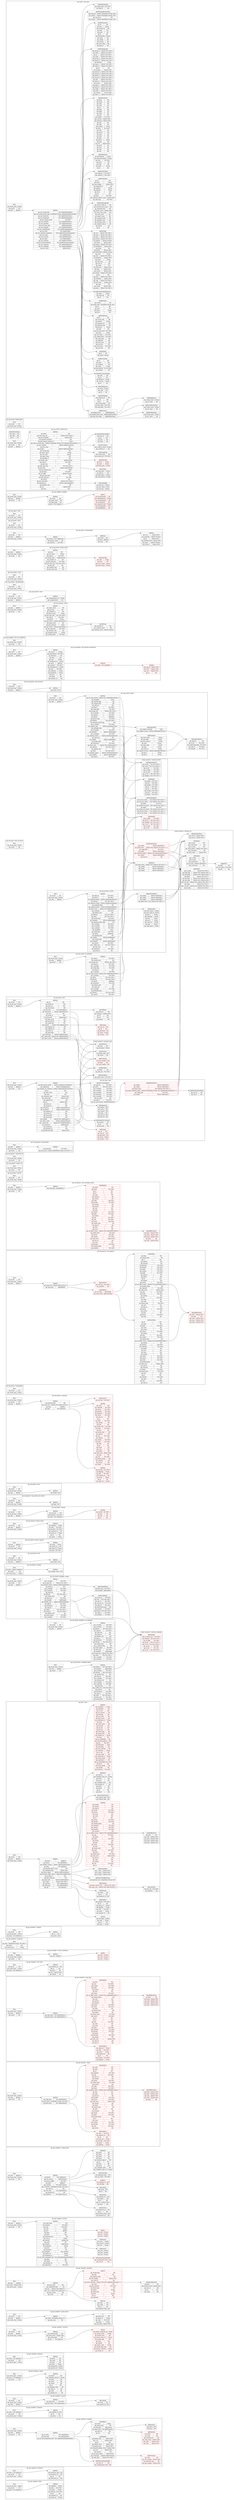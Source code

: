 digraph{rankdir=LR;subgraph cluster_0{label="api_get_member / deck";node[style="filled",color=white,style="solid",color=gray20];api_get_member__deck__ApiData[label="<ApiData> ApiData  | { api_flagship | <api_flagship> String } | { api_ship | <api_ship> Vec\<i64\> } | { api_name | <api_name> String } | { api_mission | <api_mission> Vec\<i64\> } | { api_id | <api_id> i64 } | { api_member_id | <api_member_id> i64 } | { api_name_id | <api_name_id> String }",shape=record];api_get_member__deck__Root[label="<Root> Root  | { api_result_msg | <api_result_msg> String } | { api_result | <api_result> i64 } | { api_data | <api_data> Vec\<ApiData\> }",shape=record];api_get_member__deck__Root:api_data:e->api_get_member__deck__ApiData:ApiData:w;}subgraph cluster_1{label="api_get_member / furniture";node[style="filled",color=white,style="solid",color=gray20];api_get_member__furniture__ApiData[label="<ApiData> ApiData  | { api_furniture_type | <api_furniture_type> i64 } | { api_furniture_id | <api_furniture_id> i64 } | { api_id | <api_id> i64 } | { api_furniture_no | <api_furniture_no> i64 }",shape=record];api_get_member__furniture__Root[label="<Root> Root  | { api_data | <api_data> Vec\<ApiData\> } | { api_result | <api_result> i64 } | { api_result_msg | <api_result_msg> String }",shape=record];api_get_member__furniture__Root:api_data:e->api_get_member__furniture__ApiData:ApiData:w;}subgraph cluster_2{label="api_get_member / mapinfo";node[style="filled",color=white,style="solid",color=gray20];api_get_member__mapinfo__ApiAirBase[label="<ApiAirBase> ApiAirBase  | { api_name | <api_name> String } | { api_action_kind | <api_action_kind> i64 } | { api_distance | <api_distance> ApiDistance } | { api_plane_info | <api_plane_info> Vec\<ApiPlaneInfo\> } | { api_area_id | <api_area_id> i64 } | { api_rid | <api_rid> i64 }",shape=record];api_get_member__mapinfo__ApiDistance;api_get_member__mapinfo__ApiAirBase:api_distance:e->api_get_member__mapinfo__ApiDistance:ApiDistance:w;api_get_member__mapinfo__ApiPlaneInfo;api_get_member__mapinfo__ApiAirBase:api_plane_info:e->api_get_member__mapinfo__ApiPlaneInfo:ApiPlaneInfo:w;api_get_member__mapinfo__ApiDistance[label="<ApiDistance> ApiDistance  | { api_bonus | <api_bonus> i64 } | { api_base | <api_base> i64 }",shape=record];api_get_member__mapinfo__ApiMapInfo[label="<ApiMapInfo> ApiMapInfo  | { api_gauge_type | <api_gauge_type> Option\<i64\> } | { api_s_no | <api_s_no> Option\<i64\> } | { api_id | <api_id> i64 } | { api_defeat_count | <api_defeat_count> Option\<i64\> } | { api_gauge_num | <api_gauge_num> Option\<i64\> } | { api_required_defeat_count | <api_required_defeat_count> Option\<i64\> } | { api_m10 | <api_m10> Option\<i64\> } | { api_cleared | <api_cleared> i64 } | { api_air_base_decks | <api_air_base_decks> Option\<i64\> } | { api_eventmap | <api_eventmap> Option\<ApiEventmap\> } | { api_sally_flag | <api_sally_flag> Option\<Vec\<i64\>\> }",shape=record];api_get_member__mapinfo__ApiEventmap;api_get_member__mapinfo__ApiMapInfo:api_eventmap:e->api_get_member__mapinfo__ApiEventmap:ApiEventmap:w;api_get_member__mapinfo__ApiData[label="<ApiData> ApiData  | { api_air_base | <api_air_base> Vec\<ApiAirBase\> } | { api_map_info | <api_map_info> Vec\<ApiMapInfo\> } | { api_air_base_expanded_info | <api_air_base_expanded_info> Vec\<ApiAirBaseExpandedInfo\> }",shape=record];api_get_member__mapinfo__ApiData:api_air_base:e->api_get_member__mapinfo__ApiAirBase:ApiAirBase:w;api_get_member__mapinfo__ApiData:api_map_info:e->api_get_member__mapinfo__ApiMapInfo:ApiMapInfo:w;api_get_member__mapinfo__ApiAirBaseExpandedInfo;api_get_member__mapinfo__ApiData:api_air_base_expanded_info:e->api_get_member__mapinfo__ApiAirBaseExpandedInfo:ApiAirBaseExpandedInfo:w;api_get_member__mapinfo__ApiPlaneInfo[label="<ApiPlaneInfo> ApiPlaneInfo  | { api_slotid | <api_slotid> i64 } | { api_state | <api_state> i64 } | { api_squadron_id | <api_squadron_id> i64 } | { api_max_count | <api_max_count> Option\<i64\> } | { api_count | <api_count> Option\<i64\> } | { api_cond | <api_cond> Option\<i64\> }",shape=record,color=red];api_get_member__mapinfo__ApiEventmap[label="<ApiEventmap> ApiEventmap  | { api_state | <api_state> i64 } | { api_now_maphp | <api_now_maphp> Option\<i64\> } | { api_selected_rank | <api_selected_rank> i64 } | { api_max_maphp | <api_max_maphp> Option\<i64\> }",shape=record,color=red];api_get_member__mapinfo__Root[label="<Root> Root  | { api_result_msg | <api_result_msg> String } | { api_data | <api_data> ApiData } | { api_result | <api_result> i64 }",shape=record];api_get_member__mapinfo__Root:api_data:e->api_get_member__mapinfo__ApiData:ApiData:w;api_get_member__mapinfo__ApiAirBaseExpandedInfo[label="<ApiAirBaseExpandedInfo> ApiAirBaseExpandedInfo  | { api_area_id | <api_area_id> i64 } | { api_maintenance_level | <api_maintenance_level> i64 }",shape=record,color=red];}subgraph cluster_3{label="api_get_member / material";node[style="filled",color=white,style="solid",color=gray20];api_get_member__material__Root[label="<Root> Root  | { api_data | <api_data> Vec\<ApiData\> } | { api_result | <api_result> i64 } | { api_result_msg | <api_result_msg> String }",shape=record];api_get_member__material__ApiData;api_get_member__material__Root:api_data:e->api_get_member__material__ApiData:ApiData:w;api_get_member__material__ApiData[label="<ApiData> ApiData  | { api_member_id | <api_member_id> i64 } | { api_id | <api_id> i64 } | { api_value | <api_value> i64 }",shape=record];}subgraph cluster_4{label="api_get_member / mission";node[style="filled",color=white,style="solid",color=gray20];api_get_member__mission__Root[label="<Root> Root  | { api_result | <api_result> i64 } | { api_result_msg | <api_result_msg> String } | { api_data | <api_data> ApiData }",shape=record];api_get_member__mission__ApiData;api_get_member__mission__Root:api_data:e->api_get_member__mission__ApiData:ApiData:w;api_get_member__mission__ApiData[label="<ApiData> ApiData  | { api_limit_time | <api_limit_time> Vec\<i64\> } | { api_list_items | <api_list_items> Vec\<ApiListItem\> }",shape=record];api_get_member__mission__ApiListItem;api_get_member__mission__ApiData:api_list_items:e->api_get_member__mission__ApiListItem:ApiListItem:w;api_get_member__mission__ApiListItem[label="<ApiListItem> ApiListItem  | { api_state | <api_state> i64 } | { api_mission_id | <api_mission_id> i64 }",shape=record];}subgraph cluster_5{label="api_get_member / ndock";node[style="filled",color=white,style="solid",color=gray20];api_get_member__ndock__ApiData[label="<ApiData> ApiData  | { api_item3 | <api_item3> i64 } | { api_complete_time_str | <api_complete_time_str> String } | { api_item1 | <api_item1> i64 } | { api_item2 | <api_item2> i64 } | { api_item4 | <api_item4> i64 } | { api_id | <api_id> i64 } | { api_complete_time | <api_complete_time> i64 } | { api_ship_id | <api_ship_id> i64 } | { api_state | <api_state> i64 } | { api_member_id | <api_member_id> i64 }",shape=record];api_get_member__ndock__Root[label="<Root> Root  | { api_result_msg | <api_result_msg> String } | { api_data | <api_data> Vec\<ApiData\> } | { api_result | <api_result> i64 }",shape=record];api_get_member__ndock__Root:api_data:e->api_get_member__ndock__ApiData:ApiData:w;}subgraph cluster_6{label="api_get_member / payitem";node[style="filled",color=white,style="solid",color=gray20];api_get_member__payitem__ApiData[label="<ApiData> ApiData  | { api_price | <api_price> i64 } | { api_count | <api_count> i64 } | { api_type | <api_type> i64 } | { api_name | <api_name> String } | { api_description | <api_description> String } | { api_payitem_id | <api_payitem_id> String }",shape=record];api_get_member__payitem__Root[label="<Root> Root  | { api_data | <api_data> Vec\<ApiData\> } | { api_result | <api_result> i64 } | { api_result_msg | <api_result_msg> String }",shape=record];api_get_member__payitem__Root:api_data:e->api_get_member__payitem__ApiData:ApiData:w;}subgraph cluster_7{label="api_get_member / practice";node[style="filled",color=white,style="solid",color=gray20];api_get_member__practice__ApiData[label="<ApiData> ApiData  | { api_selected_kind | <api_selected_kind> i64 } | { api_entry_limit | <api_entry_limit> Option\<i64\> } | { api_create_kind | <api_create_kind> i64 } | { api_list | <api_list> Vec\<ApiList\> }",shape=record];api_get_member__practice__ApiList;api_get_member__practice__ApiData:api_list:e->api_get_member__practice__ApiList:ApiList:w;api_get_member__practice__ApiList[label="<ApiList> ApiList  | { api_enemy_comment_id | <api_enemy_comment_id> String } | { api_enemy_name | <api_enemy_name> String } | { api_enemy_level | <api_enemy_level> i64 } | { api_enemy_name_id | <api_enemy_name_id> String } | { api_enemy_flag | <api_enemy_flag> i64 } | { api_state | <api_state> i64 } | { api_medals | <api_medals> i64 } | { api_enemy_rank | <api_enemy_rank> String } | { api_enemy_flag_ship | <api_enemy_flag_ship> i64 } | { api_enemy_comment | <api_enemy_comment> String } | { api_enemy_id | <api_enemy_id> i64 }",shape=record,color=red];api_get_member__practice__Root[label="<Root> Root  | { api_result | <api_result> i64 } | { api_data | <api_data> ApiData } | { api_result_msg | <api_result_msg> String }",shape=record];api_get_member__practice__Root:api_data:e->api_get_member__practice__ApiData:ApiData:w;}subgraph cluster_8{label="api_get_member / preset_deck";node[style="filled",color=white,style="solid",color=gray20];api_get_member__preset_deck__N[label="<N> N  | { api_preset_no | <api_preset_no> i64 } | { api_name_id | <api_name_id> String } | { api_ship | <api_ship> Vec\<i64\> } | { api_name | <api_name> String } | { api_lock_flag | <api_lock_flag> Option\<i64\> }",shape=record];api_get_member__preset_deck__ApiData[label="<ApiData> ApiData  | { api_deck | <api_deck> HashMap\<String, N\> } | { api_max_num | <api_max_num> i64 }",shape=record];api_get_member__preset_deck__ApiData:api_deck:e->api_get_member__preset_deck__N:N:w;api_get_member__preset_deck__Root[label="<Root> Root  | { api_result | <api_result> i64 } | { api_data | <api_data> ApiData } | { api_result_msg | <api_result_msg> String }",shape=record];api_get_member__preset_deck__Root:api_data:e->api_get_member__preset_deck__ApiData:ApiData:w;}subgraph cluster_9{label="api_get_member / questlist";node[style="filled",color=white,style="solid",color=gray20];api_get_member__questlist__Root[label="<Root> Root  | { api_data | <api_data> ApiData } | { api_result | <api_result> Option\<i64\> } | { api_result_msg | <api_result_msg> String }",shape=record];api_get_member__questlist__ApiData;api_get_member__questlist__Root:api_data:e->api_get_member__questlist__ApiData:ApiData:w;api_get_member__questlist__ApiData[label="<ApiData> ApiData  | { api_exec_type | <api_exec_type> i64 } | { api_completed_kind | <api_completed_kind> i64 } | { api_list | <api_list> Option\<Vec\<ApiList\>\> } | { api_c_list | <api_c_list> Option\<Vec\<ApiCList\>\> } | { api_exec_count | <api_exec_count> i64 } | { api_count | <api_count> i64 }",shape=record];api_get_member__questlist__ApiList;api_get_member__questlist__ApiData:api_list:e->api_get_member__questlist__ApiList:ApiList:w;api_get_member__questlist__ApiCList;api_get_member__questlist__ApiData:api_c_list:e->api_get_member__questlist__ApiCList:ApiCList:w;api_get_member__questlist__ApiList[label="<ApiList> ApiList  | { api_invalid_flag | <api_invalid_flag> i64 } | { api_type | <api_type> i64 } | { api_progress_flag | <api_progress_flag> i64 } | { api_lost_badges | <api_lost_badges> Option\<i64\> } | { api_voice_id | <api_voice_id> i64 } | { api_select_rewards | <api_select_rewards> Option\<Vec\<Vec\<ApiSelectRewards\>\>\> } | { api_state | <api_state> i64 } | { api_get_material | <api_get_material> Vec\<i64\> } | { api_bonus_flag | <api_bonus_flag> i64 } | { api_detail | <api_detail> String } | { api_label_type | <api_label_type> i64 } | { api_title | <api_title> String } | { api_no | <api_no> i64 } | { api_category | <api_category> i64 }",shape=record,color=red];api_get_member__questlist__ApiSelectRewards;api_get_member__questlist__ApiList:api_select_rewards:e->api_get_member__questlist__ApiSelectRewards:ApiSelectRewards:w;api_get_member__questlist__ApiCList[label="<ApiCList> ApiCList  | { api_state | <api_state> i64 } | { api_c_flag | <api_c_flag> i64 } | { api_no | <api_no> i64 } | { api_progress_flag | <api_progress_flag> i64 }",shape=record];api_get_member__questlist__ApiSelectRewards[label="<ApiSelectRewards> ApiSelectRewards  | { api_kind | <api_kind> i64 } | { api_slotitem_level | <api_slotitem_level> Option\<i64\> } | { api_mst_id | <api_mst_id> i64 } | { api_no | <api_no> i64 } | { api_count | <api_count> i64 }",shape=record];}subgraph cluster_10{label="api_get_member / record";node[style="filled",color=white,style="solid",color=gray20];api_get_member__record__Root[label="<Root> Root  | { api_data | <api_data> ApiData } | { api_result_msg | <api_result_msg> String } | { api_result | <api_result> i64 }",shape=record];api_get_member__record__ApiData;api_get_member__record__Root:api_data:e->api_get_member__record__ApiData:ApiData:w;api_get_member__record__ApiWar[label="<ApiWar> ApiWar  | { api_rate | <api_rate> String } | { api_win | <api_win> String } | { api_lose | <api_lose> String }",shape=record,color=red];api_get_member__record__ApiMission[label="<ApiMission> ApiMission  | { api_count | <api_count> String } | { api_success | <api_success> String } | { api_rate | <api_rate> String }",shape=record];api_get_member__record__ApiData[label="<ApiData> ApiData  | { api_large_dock | <api_large_dock> i64 } | { api_slotitem | <api_slotitem> Vec\<i64\> } | { api_ship | <api_ship> Vec\<i64\> } | { api_cmt | <api_cmt> String } | { api_war | <api_war> ApiWar } | { api_kdoc | <api_kdoc> i64 } | { api_ndoc | <api_ndoc> i64 } | { api_material_max | <api_material_max> i64 } | { api_cmt_id | <api_cmt_id> String } | { api_mission | <api_mission> ApiMission } | { api_rank | <api_rank> i64 } | { api_practice | <api_practice> ApiPractice } | { api_nickname | <api_nickname> String } | { api_level | <api_level> i64 } | { api_furniture | <api_furniture> i64 } | { api_complate | <api_complate> Vec\<String\> } | { api_photo_url | <api_photo_url> String } | { api_nickname_id | <api_nickname_id> String } | { api_air_base_expanded_info | <api_air_base_expanded_info> Vec\<ApiAirBaseExpandedInfo\> } | { api_deck | <api_deck> i64 } | { api_friend | <api_friend> i64 } | { api_member_id | <api_member_id> i64 } | { api_experience | <api_experience> Vec\<i64\> }",shape=record];api_get_member__record__ApiData:api_war:e->api_get_member__record__ApiWar:ApiWar:w;api_get_member__record__ApiData:api_mission:e->api_get_member__record__ApiMission:ApiMission:w;api_get_member__record__ApiPractice;api_get_member__record__ApiData:api_practice:e->api_get_member__record__ApiPractice:ApiPractice:w;api_get_member__record__ApiAirBaseExpandedInfo;api_get_member__record__ApiData:api_air_base_expanded_info:e->api_get_member__record__ApiAirBaseExpandedInfo:ApiAirBaseExpandedInfo:w;api_get_member__record__ApiPractice[label="<ApiPractice> ApiPractice  | { api_rate | <api_rate> String } | { api_lose | <api_lose> String } | { api_win | <api_win> String }",shape=record];api_get_member__record__ApiAirBaseExpandedInfo[label="<ApiAirBaseExpandedInfo> ApiAirBaseExpandedInfo  | { api_maintenance_level | <api_maintenance_level> i64 } | { api_area_id | <api_area_id> i64 }",shape=record,color=red];}subgraph cluster_11{label="api_get_member / require_info";node[style="filled",color=white,style="solid",color=gray20];api_get_member__require_info__Root[label="<Root> Root  | { api_data | <api_data> ApiData } | { api_result_msg | <api_result_msg> String } | { api_result | <api_result> i64 }",shape=record];api_get_member__require_info__ApiData;api_get_member__require_info__Root:api_data:e->api_get_member__require_info__ApiData:ApiData:w;api_get_member__require_info__ApiBasic[label="<ApiBasic> ApiBasic  | { api_member_id | <api_member_id> i64 } | { api_firstflag | <api_firstflag> i64 }",shape=record,color=red];api_get_member__require_info__ApiKdock[label="<ApiKdock> ApiKdock  | { api_item1 | <api_item1> i64 } | { api_item2 | <api_item2> i64 } | { api_item3 | <api_item3> i64 } | { api_item4 | <api_item4> i64 } | { api_created_ship_id | <api_created_ship_id> i64 } | { api_id | <api_id> i64 } | { api_state | <api_state> i64 } | { api_item5 | <api_item5> i64 } | { api_complete_time | <api_complete_time> i64 } | { api_complete_time_str | <api_complete_time_str> String }",shape=record];api_get_member__require_info__ApiOssSetting[label="<ApiOssSetting> ApiOssSetting  | { api_language_type | <api_language_type> i64 } | { api_oss_items | <api_oss_items> Vec\<i64\> }",shape=record];api_get_member__require_info__ApiData[label="<ApiData> ApiData  | { api_kdock | <api_kdock> Vec\<ApiKdock\> } | { api_oss_setting | <api_oss_setting> ApiOssSetting } | { api_extra_supply | <api_extra_supply> Vec\<i64\> } | { api_basic | <api_basic> ApiBasic } | { api_useitem | <api_useitem> Vec\<ApiUseitem\> } | { api_unsetslot | <api_unsetslot> HashMap\<String, Vec\<i64\>\> } | { api_skin_id | <api_skin_id> i64 } | { api_slot_item | <api_slot_item> Vec\<ApiSlotItem\> } | { api_position_id | <api_position_id> i64 } | { api_furniture | <api_furniture> Vec\<ApiFurniture\> }",shape=record];api_get_member__require_info__ApiData:api_kdock:e->api_get_member__require_info__ApiKdock:ApiKdock:w;api_get_member__require_info__ApiData:api_oss_setting:e->api_get_member__require_info__ApiOssSetting:ApiOssSetting:w;api_get_member__require_info__ApiData:api_basic:e->api_get_member__require_info__ApiBasic:ApiBasic:w;api_get_member__require_info__ApiUseitem;api_get_member__require_info__ApiData:api_useitem:e->api_get_member__require_info__ApiUseitem:ApiUseitem:w;api_get_member__require_info__ApiSlotItem;api_get_member__require_info__ApiData:api_slot_item:e->api_get_member__require_info__ApiSlotItem:ApiSlotItem:w;api_get_member__require_info__ApiFurniture;api_get_member__require_info__ApiData:api_furniture:e->api_get_member__require_info__ApiFurniture:ApiFurniture:w;api_get_member__require_info__ApiFurniture[label="<ApiFurniture> ApiFurniture  | { api_furniture_no | <api_furniture_no> i64 } | { api_id | <api_id> i64 } | { api_furniture_type | <api_furniture_type> i64 } | { api_furniture_id | <api_furniture_id> i64 }",shape=record];api_get_member__require_info__ApiUseitem[label="<ApiUseitem> ApiUseitem  | { api_count | <api_count> i64 } | { api_id | <api_id> i64 }",shape=record];api_get_member__require_info__ApiSlotItem[label="<ApiSlotItem> ApiSlotItem  | { api_slotitem_id | <api_slotitem_id> i64 } | { api_locked | <api_locked> i64 } | { api_id | <api_id> i64 } | { api_alv | <api_alv> Option\<i64\> } | { api_level | <api_level> i64 }",shape=record];}subgraph cluster_12{label="api_get_member / ship3";node[style="filled",color=white,style="solid",color=gray20];api_get_member__ship3__ApiData[label="<ApiData> ApiData  | { api_ship_data | <api_ship_data> Vec\<ApiShipData\> } | { api_slot_data | <api_slot_data> HashMap\<String, Vec\<i64\>\> } | { api_deck_data | <api_deck_data> Vec\<ApiDeckData\> }",shape=record];api_get_member__ship3__ApiShipData;api_get_member__ship3__ApiData:api_ship_data:e->api_get_member__ship3__ApiShipData:ApiShipData:w;api_get_member__ship3__ApiDeckData;api_get_member__ship3__ApiData:api_deck_data:e->api_get_member__ship3__ApiDeckData:ApiDeckData:w;api_get_member__ship3__ApiShipData[label="<ApiShipData> ApiShipData  | { api_cond | <api_cond> i64 } | { api_leng | <api_leng> i64 } | { api_id | <api_id> i64 } | { api_sakuteki | <api_sakuteki> Vec\<i64\> } | { api_exp | <api_exp> Vec\<i64\> } | { api_slot_ex | <api_slot_ex> i64 } | { api_locked | <api_locked> i64 } | { api_taisen | <api_taisen> Vec\<i64\> } | { api_ndock_item | <api_ndock_item> Vec\<i64\> } | { api_nowhp | <api_nowhp> i64 } | { api_taiku | <api_taiku> Vec\<i64\> } | { api_lucky | <api_lucky> Vec\<i64\> } | { api_sp_effect_items | <api_sp_effect_items> Option\<Vec\<ApiSpEffectItems\>\> } | { api_fuel | <api_fuel> i64 } | { api_soku | <api_soku> i64 } | { api_ship_id | <api_ship_id> i64 } | { api_karyoku | <api_karyoku> Vec\<i64\> } | { api_raisou | <api_raisou> Vec\<i64\> } | { api_sally_area | <api_sally_area> Option\<i64\> } | { api_maxhp | <api_maxhp> i64 } | { api_backs | <api_backs> i64 } | { api_ndock_time | <api_ndock_time> i64 } | { api_bull | <api_bull> i64 } | { api_slotnum | <api_slotnum> i64 } | { api_onslot | <api_onslot> Vec\<i64\> } | { api_kaihi | <api_kaihi> Vec\<i64\> } | { api_locked_equip | <api_locked_equip> i64 } | { api_lv | <api_lv> i64 } | { api_srate | <api_srate> i64 } | { api_soukou | <api_soukou> Vec\<i64\> } | { api_kyouka | <api_kyouka> Vec\<i64\> } | { api_slot | <api_slot> Vec\<i64\> } | { api_sortno | <api_sortno> i64 }",shape=record,color=red];api_get_member__ship3__ApiSpEffectItems;api_get_member__ship3__ApiShipData:api_sp_effect_items:e->api_get_member__ship3__ApiSpEffectItems:ApiSpEffectItems:w;api_get_member__ship3__ApiSpEffectItems[label="<ApiSpEffectItems> ApiSpEffectItems  | { api_houg | <api_houg> Option\<i64\> } | { api_kaih | <api_kaih> Option\<i64\> } | { api_raig | <api_raig> Option\<i64\> } | { api_souk | <api_souk> Option\<i64\> } | { api_kind | <api_kind> i64 }",shape=record,color=red];api_get_member__ship3__Root[label="<Root> Root  | { api_result_msg | <api_result_msg> String } | { api_data | <api_data> ApiData } | { api_result | <api_result> i64 }",shape=record];api_get_member__ship3__Root:api_data:e->api_get_member__ship3__ApiData:ApiData:w;api_get_member__ship3__ApiDeckData[label="<ApiDeckData> ApiDeckData  | { api_ship | <api_ship> Vec\<i64\> } | { api_member_id | <api_member_id> i64 } | { api_id | <api_id> i64 } | { api_name_id | <api_name_id> String } | { api_mission | <api_mission> Vec\<i64\> } | { api_name | <api_name> String } | { api_flagship | <api_flagship> String }",shape=record,color=red];}subgraph cluster_13{label="api_get_member / ship_deck";node[style="filled",color=white,style="solid",color=gray20];api_get_member__ship_deck__ApiDeckData[label="<ApiDeckData> ApiDeckData  | { api_name_id | <api_name_id> String } | { api_ship | <api_ship> Vec\<i64\> } | { api_name | <api_name> String } | { api_member_id | <api_member_id> i64 } | { api_id | <api_id> i64 } | { api_mission | <api_mission> Vec\<i64\> } | { api_flagship | <api_flagship> String }",shape=record,color=red];api_get_member__ship_deck__ApiSpEffectItems[label="<ApiSpEffectItems> ApiSpEffectItems  | { api_kind | <api_kind> i64 } | { api_houg | <api_houg> Option\<i64\> } | { api_souk | <api_souk> Option\<i64\> } | { api_kaih | <api_kaih> Option\<i64\> } | { api_raig | <api_raig> Option\<i64\> }",shape=record,color=red];api_get_member__ship_deck__ApiShipData[label="<ApiShipData> ApiShipData  | { api_fuel | <api_fuel> i64 } | { api_slot | <api_slot> Vec\<i64\> } | { api_soukou | <api_soukou> Vec\<i64\> } | { api_kaihi | <api_kaihi> Vec\<i64\> } | { api_sortno | <api_sortno> i64 } | { api_bull | <api_bull> i64 } | { api_taisen | <api_taisen> Vec\<i64\> } | { api_sp_effect_items | <api_sp_effect_items> Option\<Vec\<ApiSpEffectItems\>\> } | { api_locked_equip | <api_locked_equip> i64 } | { api_cond | <api_cond> i64 } | { api_nowhp | <api_nowhp> i64 } | { api_slotnum | <api_slotnum> i64 } | { api_onslot | <api_onslot> Vec\<i64\> } | { api_lucky | <api_lucky> Vec\<i64\> } | { api_leng | <api_leng> i64 } | { api_ndock_time | <api_ndock_time> i64 } | { api_locked | <api_locked> i64 } | { api_ndock_item | <api_ndock_item> Vec\<i64\> } | { api_raisou | <api_raisou> Vec\<i64\> } | { api_id | <api_id> i64 } | { api_lv | <api_lv> i64 } | { api_exp | <api_exp> Vec\<i64\> } | { api_soku | <api_soku> i64 } | { api_srate | <api_srate> i64 } | { api_taiku | <api_taiku> Vec\<i64\> } | { api_sakuteki | <api_sakuteki> Vec\<i64\> } | { api_kyouka | <api_kyouka> Vec\<i64\> } | { api_backs | <api_backs> i64 } | { api_karyoku | <api_karyoku> Vec\<i64\> } | { api_maxhp | <api_maxhp> i64 } | { api_sally_area | <api_sally_area> Option\<i64\> } | { api_ship_id | <api_ship_id> i64 } | { api_slot_ex | <api_slot_ex> i64 }",shape=record,color=red];api_get_member__ship_deck__ApiShipData:api_sp_effect_items:e->api_get_member__ship_deck__ApiSpEffectItems:ApiSpEffectItems:w;api_get_member__ship_deck__Root[label="<Root> Root  | { api_result_msg | <api_result_msg> String } | { api_data | <api_data> ApiData } | { api_result | <api_result> i64 }",shape=record];api_get_member__ship_deck__ApiData;api_get_member__ship_deck__Root:api_data:e->api_get_member__ship_deck__ApiData:ApiData:w;api_get_member__ship_deck__ApiData[label="<ApiData> ApiData  | { api_ship_data | <api_ship_data> Vec\<ApiShipData\> } | { api_deck_data | <api_deck_data> Vec\<ApiDeckData\> }",shape=record];api_get_member__ship_deck__ApiData:api_ship_data:e->api_get_member__ship_deck__ApiShipData:ApiShipData:w;api_get_member__ship_deck__ApiData:api_deck_data:e->api_get_member__ship_deck__ApiDeckData:ApiDeckData:w;}subgraph cluster_14{label="api_get_member / slot_item";node[style="filled",color=white,style="solid",color=gray20];api_get_member__slot_item__Root[label="<Root> Root  | { api_result | <api_result> i64 } | { api_result_msg | <api_result_msg> String } | { api_data | <api_data> Vec\<ApiData\> }",shape=record];api_get_member__slot_item__ApiData;api_get_member__slot_item__Root:api_data:e->api_get_member__slot_item__ApiData:ApiData:w;api_get_member__slot_item__ApiData[label="<ApiData> ApiData  | { api_slotitem_id | <api_slotitem_id> i64 } | { api_id | <api_id> i64 } | { api_level | <api_level> i64 } | { api_alv | <api_alv> Option\<i64\> } | { api_locked | <api_locked> i64 }",shape=record];}subgraph cluster_15{label="api_get_member / sortie_conditions";node[style="filled",color=white,style="solid",color=gray20];api_get_member__sortie_conditions__ApiData[label="<ApiData> ApiData  | { api_war | <api_war> ApiWar }",shape=record];api_get_member__sortie_conditions__ApiWar;api_get_member__sortie_conditions__ApiData:api_war:e->api_get_member__sortie_conditions__ApiWar:ApiWar:w;api_get_member__sortie_conditions__ApiWar[label="<ApiWar> ApiWar  | { api_lose | <api_lose> String } | { api_rate | <api_rate> String } | { api_win | <api_win> String }",shape=record,color=red];api_get_member__sortie_conditions__Root[label="<Root> Root  | { api_data | <api_data> ApiData } | { api_result_msg | <api_result_msg> String } | { api_result | <api_result> i64 }",shape=record];api_get_member__sortie_conditions__Root:api_data:e->api_get_member__sortie_conditions__ApiData:ApiData:w;}subgraph cluster_16{label="api_get_member / unsetslot";node[style="filled",color=white,style="solid",color=gray20];api_get_member__unsetslot__Root[label="<Root> Root  | { api_data | <api_data> HashMap\<String, Vec\<i64\>\> } | { api_result | <api_result> i64 } | { api_result_msg | <api_result_msg> String }",shape=record];}subgraph cluster_17{label="api_get_member / useitem";node[style="filled",color=white,style="solid",color=gray20];api_get_member__useitem__Root[label="<Root> Root  | { api_result | <api_result> i64 } | { api_result_msg | <api_result_msg> String } | { api_data | <api_data> Vec\<ApiData\> }",shape=record];api_get_member__useitem__ApiData;api_get_member__useitem__Root:api_data:e->api_get_member__useitem__ApiData:ApiData:w;api_get_member__useitem__ApiData[label="<ApiData> ApiData  | { api_id | <api_id> i64 } | { api_count | <api_count> i64 }",shape=record];}subgraph cluster_18{label="api_port / port";node[style="filled",color=white,style="solid",color=gray20];api_port__port__ApiDeckPort[label="<ApiDeckPort> ApiDeckPort  | { api_mission | <api_mission> Vec\<i64\> } | { api_id | <api_id> i64 } | { api_name_id | <api_name_id> String } | { api_flagship | <api_flagship> String } | { api_ship | <api_ship> Vec\<i64\> } | { api_name | <api_name> String } | { api_member_id | <api_member_id> i64 }",shape=record];api_port__port__ApiShip[label="<ApiShip> ApiShip  | { api_maxhp | <api_maxhp> i64 } | { api_nowhp | <api_nowhp> i64 } | { api_ship_id | <api_ship_id> i64 } | { api_onslot | <api_onslot> Vec\<i64\> } | { api_raisou | <api_raisou> Vec\<i64\> } | { api_srate | <api_srate> i64 } | { api_cond | <api_cond> i64 } | { api_lv | <api_lv> i64 } | { api_taisen | <api_taisen> Vec\<i64\> } | { api_kyouka | <api_kyouka> Vec\<i64\> } | { api_locked_equip | <api_locked_equip> i64 } | { api_sakuteki | <api_sakuteki> Vec\<i64\> } | { api_soukou | <api_soukou> Vec\<i64\> } | { api_karyoku | <api_karyoku> Vec\<i64\> } | { api_slotnum | <api_slotnum> i64 } | { api_sp_effect_items | <api_sp_effect_items> Option\<Vec\<ApiSpEffectItem\>\> } | { api_exp | <api_exp> Vec\<i64\> } | { api_backs | <api_backs> i64 } | { api_taiku | <api_taiku> Vec\<i64\> } | { api_sortno | <api_sortno> i64 } | { api_bull | <api_bull> i64 } | { api_lucky | <api_lucky> Vec\<i64\> } | { api_fuel | <api_fuel> i64 } | { api_ndock_time | <api_ndock_time> i64 } | { api_kaihi | <api_kaihi> Vec\<i64\> } | { api_leng | <api_leng> i64 } | { api_ndock_item | <api_ndock_item> Vec\<i64\> } | { api_sally_area | <api_sally_area> Option\<i64\> } | { api_slot_ex | <api_slot_ex> i64 } | { api_soku | <api_soku> i64 } | { api_locked | <api_locked> i64 } | { api_slot | <api_slot> Vec\<i64\> } | { api_id | <api_id> i64 }",shape=record,color=red];api_port__port__ApiSpEffectItem;api_port__port__ApiShip:api_sp_effect_items:e->api_port__port__ApiSpEffectItem:ApiSpEffectItem:w;api_port__port__ApiSpEffectItem[label="<ApiSpEffectItem> ApiSpEffectItem  | { api_kind | <api_kind> i64 } | { api_raig | <api_raig> Option\<i64\> } | { api_souk | <api_souk> Option\<i64\> } | { api_houg | <api_houg> Option\<i64\> } | { api_kaih | <api_kaih> Option\<i64\> }",shape=record];api_port__port__ApiData[label="<ApiData> ApiData  | { api_basic | <api_basic> ApiBasic } | { api_ndock | <api_ndock> Vec\<ApiNdock\> } | { api_friendly_setting | <api_friendly_setting> Option\<ApiFriendlySetting\> } | { api_ship | <api_ship> Vec\<ApiShip\> } | { api_parallel_quest_count | <api_parallel_quest_count> i64 } | { api_combined_flag | <api_combined_flag> Option\<i64\> } | { api_event_object | <api_event_object> Option\<ApiEventObject\> } | { api_furniture_affect_items | <api_furniture_affect_items> ApiFurnitureAffectItems } | { api_p_bgm_id | <api_p_bgm_id> i64 } | { api_dest_ship_slot | <api_dest_ship_slot> i64 } | { api_plane_info | <api_plane_info> Option\<ApiPlaneInfo\> } | { api_c_flags | <api_c_flags> Option\<Vec\<i64\>\> } | { api_material | <api_material> Vec\<ApiMaterial\> } | { api_deck_port | <api_deck_port> Vec\<ApiDeckPort\> } | { api_log | <api_log> Vec\<ApiLog\> }",shape=record];api_port__port__ApiBasic;api_port__port__ApiData:api_basic:e->api_port__port__ApiBasic:ApiBasic:w;api_port__port__ApiNdock;api_port__port__ApiData:api_ndock:e->api_port__port__ApiNdock:ApiNdock:w;api_port__port__ApiFriendlySetting;api_port__port__ApiData:api_friendly_setting:e->api_port__port__ApiFriendlySetting:ApiFriendlySetting:w;api_port__port__ApiData:api_ship:e->api_port__port__ApiShip:ApiShip:w;api_port__port__ApiEventObject;api_port__port__ApiData:api_event_object:e->api_port__port__ApiEventObject:ApiEventObject:w;api_port__port__ApiFurnitureAffectItems;api_port__port__ApiData:api_furniture_affect_items:e->api_port__port__ApiFurnitureAffectItems:ApiFurnitureAffectItems:w;api_port__port__ApiPlaneInfo;api_port__port__ApiData:api_plane_info:e->api_port__port__ApiPlaneInfo:ApiPlaneInfo:w;api_port__port__ApiMaterial;api_port__port__ApiData:api_material:e->api_port__port__ApiMaterial:ApiMaterial:w;api_port__port__ApiData:api_deck_port:e->api_port__port__ApiDeckPort:ApiDeckPort:w;api_port__port__ApiLog;api_port__port__ApiData:api_log:e->api_port__port__ApiLog:ApiLog:w;api_port__port__ApiBasic[label="<ApiBasic> ApiBasic  | { api_nickname | <api_nickname> String } | { api_playtime | <api_playtime> i64 } | { api_st_lose | <api_st_lose> i64 } | { api_ms_success | <api_ms_success> i64 } | { api_firstflag | <api_firstflag> i64 } | { api_ms_count | <api_ms_count> i64 } | { api_max_chara | <api_max_chara> i64 } | { api_nickname_id | <api_nickname_id> String } | { api_rank | <api_rank> i64 } | { api_count_deck | <api_count_deck> i64 } | { api_tutorial | <api_tutorial> i64 } | { api_pt_win | <api_pt_win> i64 } | { api_pt_lose | <api_pt_lose> i64 } | { api_active_flag | <api_active_flag> i64 } | { api_large_dock | <api_large_dock> i64 } | { api_member_id | <api_member_id> String } | { api_fcoin | <api_fcoin> i64 } | { api_pt_challenged | <api_pt_challenged> i64 } | { api_tutorial_progress | <api_tutorial_progress> i64 } | { api_pvp | <api_pvp> Vec\<i64\> } | { api_fleetname | <api_fleetname> Value } | { api_starttime | <api_starttime> i64 } | { api_max_slotitem | <api_max_slotitem> i64 } | { api_comment | <api_comment> String } | { api_st_win | <api_st_win> i64 } | { api_max_kagu | <api_max_kagu> i64 } | { api_comment_id | <api_comment_id> String } | { api_count_ndock | <api_count_ndock> i64 } | { api_experience | <api_experience> i64 } | { api_pt_challenged_win | <api_pt_challenged_win> i64 } | { api_level | <api_level> i64 } | { api_count_kdock | <api_count_kdock> i64 } | { api_medals | <api_medals> i64 } | { api_furniture | <api_furniture> Vec\<i64\> }",shape=record,color=red];api_port__port__ApiLog[label="<ApiLog> ApiLog  | { api_message | <api_message> String } | { api_state | <api_state> String } | { api_no | <api_no> i64 } | { api_type | <api_type> String }",shape=record];api_port__port__ApiUnsetSlot[label="<ApiUnsetSlot> ApiUnsetSlot  | { api_slot_list | <api_slot_list> Vec\<i64\> } | { api_type3No | <api_type3No> i64 }",shape=record];api_port__port__ApiFurnitureAffectItems[label="<ApiFurnitureAffectItems> ApiFurnitureAffectItems  | { api_payitem_dict | <api_payitem_dict> HashMap\<String, i64\> }",shape=record];api_port__port__ApiMaterial[label="<ApiMaterial> ApiMaterial  | { api_value | <api_value> i64 } | { api_id | <api_id> i64 } | { api_member_id | <api_member_id> i64 }",shape=record];api_port__port__ApiEventObject[label="<ApiEventObject> ApiEventObject  | { api_c_num | <api_c_num> Option\<i64\> } | { api_m_flag | <api_m_flag> Option\<i64\> } | { api_m_flag2 | <api_m_flag2> Option\<i64\> }",shape=record];api_port__port__ApiPlaneInfo[label="<ApiPlaneInfo> ApiPlaneInfo  | { api_base_convert_slot | <api_base_convert_slot> Option\<Vec\<i64\>\> } | { api_unset_slot | <api_unset_slot> Option\<Vec\<ApiUnsetSlot\>\> }",shape=record,color=red];api_port__port__ApiPlaneInfo:api_unset_slot:e->api_port__port__ApiUnsetSlot:ApiUnsetSlot:w;api_port__port__Root[label="<Root> Root  | { api_result | <api_result> i64 } | { api_data | <api_data> ApiData } | { api_result_msg | <api_result_msg> String }",shape=record];api_port__port__Root:api_data:e->api_port__port__ApiData:ApiData:w;api_port__port__ApiFriendlySetting[label="<ApiFriendlySetting> ApiFriendlySetting  | { api_request_type | <api_request_type> i64 } | { api_request_flag | <api_request_flag> i64 }",shape=record];api_port__port__ApiNdock[label="<ApiNdock> ApiNdock  | { api_ship_id | <api_ship_id> i64 } | { api_complete_time_str | <api_complete_time_str> String } | { api_item2 | <api_item2> i64 } | { api_state | <api_state> i64 } | { api_complete_time | <api_complete_time> i64 } | { api_member_id | <api_member_id> i64 } | { api_item3 | <api_item3> i64 } | { api_item4 | <api_item4> i64 } | { api_id | <api_id> i64 } | { api_item1 | <api_item1> i64 }",shape=record];}subgraph cluster_19{label="api_req_battle_midnight / battle";node[style="filled",color=white,style="solid",color=gray20];api_req_battle_midnight__battle__Root[label="<Root> Root  | { api_result_msg | <api_result_msg> String } | { api_result | <api_result> i64 } | { api_data | <api_data> ApiData }",shape=record];api_req_battle_midnight__battle__ApiData;api_req_battle_midnight__battle__Root:api_data:e->api_req_battle_midnight__battle__ApiData:ApiData:w;api_req_battle_midnight__battle__ApiData[label="<ApiData> ApiData  | { api_e_nowhps | <api_e_nowhps> Vec\<i64\> } | { api_escape_idx | <api_escape_idx> Option\<Vec\<i64\>\> } | { api_friendly_battle | <api_friendly_battle> Option\<ApiFriendlyBattle\> } | { api_deck_id | <api_deck_id> i64 } | { api_e_maxhps | <api_e_maxhps> Vec\<i64\> } | { api_f_maxhps | <api_f_maxhps> Vec\<i64\> } | { api_atoll_cell | <api_atoll_cell> i64 } | { api_fParam | <api_fParam> Vec\<Vec\<i64\>\> } | { api_smoke_type | <api_smoke_type> i64 } | { api_flare_pos | <api_flare_pos> Vec\<i64\> } | { api_hougeki | <api_hougeki> ApiHougeki } | { api_friendly_info | <api_friendly_info> Option\<ApiFriendlyInfo\> } | { api_ship_lv | <api_ship_lv> Vec\<i64\> } | { api_formation | <api_formation> Vec\<i64\> } | { api_ship_ke | <api_ship_ke> Vec\<i64\> } | { api_eSlot | <api_eSlot> Vec\<Vec\<i64\>\> } | { api_eParam | <api_eParam> Vec\<Vec\<i64\>\> } | { api_balloon_cell | <api_balloon_cell> i64 } | { api_touch_plane | <api_touch_plane> Vec\<i64\> } | { api_f_nowhps | <api_f_nowhps> Vec\<i64\> }",shape=record];api_req_battle_midnight__battle__ApiFriendlyBattle;api_req_battle_midnight__battle__ApiData:api_friendly_battle:e->api_req_battle_midnight__battle__ApiFriendlyBattle:ApiFriendlyBattle:w;api_req_battle_midnight__battle__ApiFriendlyInfo;api_req_battle_midnight__battle__ApiData:api_friendly_info:e->api_req_battle_midnight__battle__ApiFriendlyInfo:ApiFriendlyInfo:w;api_req_battle_midnight__battle__ApiFriendlyInfo[label="<ApiFriendlyInfo> ApiFriendlyInfo  | { api_voice_id | <api_voice_id> Vec\<i64\> } | { api_Slot | <api_Slot> Vec\<Vec\<i64\>\> } | { api_slot_ex | <api_slot_ex> Vec\<i64\> } | { api_voice_p_no | <api_voice_p_no> Vec\<i64\> } | { api_ship_id | <api_ship_id> Vec\<i64\> } | { api_production_type | <api_production_type> i64 } | { api_nowhps | <api_nowhps> Vec\<i64\> } | { api_Param | <api_Param> Vec\<Vec\<i64\>\> } | { api_ship_lv | <api_ship_lv> Vec\<i64\> } | { api_maxhps | <api_maxhps> Vec\<i64\> }",shape=record];api_req_battle_midnight__battle__ApiFriendlyBattle[label="<ApiFriendlyBattle> ApiFriendlyBattle  | { api_flare_pos | <api_flare_pos> Vec\<i64\> } | { api_hougeki | <api_hougeki> ApiHougeki }",shape=record];}subgraph cluster_20{label="api_req_battle_midnight / sp_midnight";node[style="filled",color=white,style="solid",color=gray20];api_req_battle_midnight__sp_midnight__ApiData[label="<ApiData> ApiData  | { api_e_nowhps | <api_e_nowhps> Vec\<i64\> } | { api_f_nowhps | <api_f_nowhps> Vec\<i64\> } | { api_fParam | <api_fParam> Vec\<Vec\<i64\>\> } | { api_ship_ke | <api_ship_ke> Vec\<i64\> } | { api_atoll_cell | <api_atoll_cell> i64 } | { api_deck_id | <api_deck_id> i64 } | { api_balloon_cell | <api_balloon_cell> i64 } | { api_ship_lv | <api_ship_lv> Vec\<i64\> } | { api_formation | <api_formation> Vec\<i64\> } | { api_eParam | <api_eParam> Vec\<Vec\<i64\>\> } | { api_smoke_type | <api_smoke_type> i64 } | { api_n_support_flag | <api_n_support_flag> i64 } | { api_touch_plane | <api_touch_plane> Vec\<i64\> } | { api_flare_pos | <api_flare_pos> Vec\<i64\> } | { api_hougeki | <api_hougeki> ApiHougeki } | { api_escape_idx | <api_escape_idx> Option\<Vec\<i64\>\> } | { api_eSlot | <api_eSlot> Vec\<Vec\<i64\>\> } | { api_e_maxhps | <api_e_maxhps> Vec\<i64\> } | { api_f_maxhps | <api_f_maxhps> Vec\<i64\> }",shape=record];api_req_battle_midnight__sp_midnight__Root[label="<Root> Root  | { api_result | <api_result> i64 } | { api_result_msg | <api_result_msg> String } | { api_data | <api_data> ApiData }",shape=record];api_req_battle_midnight__sp_midnight__Root:api_data:e->api_req_battle_midnight__sp_midnight__ApiData:ApiData:w;}subgraph cluster_21{label="api_req_hensei / change";node[style="filled",color=white,style="solid",color=gray20];api_req_hensei__change__Root[label="<Root> Root  | { api_data | <api_data> Option\<ApiData\> } | { api_result | <api_result> i64 } | { api_result_msg | <api_result_msg> String }",shape=record];api_req_hensei__change__ApiData;api_req_hensei__change__Root:api_data:e->api_req_hensei__change__ApiData:ApiData:w;api_req_hensei__change__ApiData[label="<ApiData> ApiData  | { api_change_count | <api_change_count> i64 }",shape=record];}subgraph cluster_22{label="api_req_hensei / lock";node[style="filled",color=white,style="solid",color=gray20];api_req_hensei__lock__ApiData[label="<ApiData> ApiData  | { api_locked | <api_locked> i64 }",shape=record];api_req_hensei__lock__Root[label="<Root> Root  | { api_result | <api_result> i64 } | { api_result_msg | <api_result_msg> String } | { api_data | <api_data> ApiData }",shape=record];api_req_hensei__lock__Root:api_data:e->api_req_hensei__lock__ApiData:ApiData:w;}subgraph cluster_23{label="api_req_hensei / preset_register";node[style="filled",color=white,style="solid",color=gray20];api_req_hensei__preset_register__ApiData[label="<ApiData> ApiData  | { api_name | <api_name> String } | { api_preset_no | <api_preset_no> i64 } | { api_name_id | <api_name_id> String } | { api_ship | <api_ship> Vec\<i64\> }",shape=record];api_req_hensei__preset_register__Root[label="<Root> Root  | { api_data | <api_data> ApiData } | { api_result | <api_result> i64 } | { api_result_msg | <api_result_msg> String }",shape=record];api_req_hensei__preset_register__Root:api_data:e->api_req_hensei__preset_register__ApiData:ApiData:w;}subgraph cluster_24{label="api_req_hensei / preset_select";node[style="filled",color=white,style="solid",color=gray20];api_req_hensei__preset_select__ApiData[label="<ApiData> ApiData  | { api_flagship | <api_flagship> String } | { api_ship | <api_ship> Vec\<i64\> } | { api_mission | <api_mission> Vec\<i64\> } | { api_member_id | <api_member_id> i64 } | { api_name_id | <api_name_id> String } | { api_id | <api_id> i64 } | { api_name | <api_name> String }",shape=record];api_req_hensei__preset_select__Root[label="<Root> Root  | { api_result | <api_result> i64 } | { api_data | <api_data> ApiData } | { api_result_msg | <api_result_msg> String }",shape=record];api_req_hensei__preset_select__Root:api_data:e->api_req_hensei__preset_select__ApiData:ApiData:w;}subgraph cluster_25{label="api_req_hokyu / charge";node[style="filled",color=white,style="solid",color=gray20];api_req_hokyu__charge__ApiShip[label="<ApiShip> ApiShip  | { api_onslot | <api_onslot> Vec\<i64\> } | { api_fuel | <api_fuel> i64 } | { api_bull | <api_bull> i64 } | { api_id | <api_id> i64 }",shape=record,color=red];api_req_hokyu__charge__Root[label="<Root> Root  | { api_result | <api_result> i64 } | { api_result_msg | <api_result_msg> String } | { api_data | <api_data> ApiData }",shape=record];api_req_hokyu__charge__ApiData;api_req_hokyu__charge__Root:api_data:e->api_req_hokyu__charge__ApiData:ApiData:w;api_req_hokyu__charge__ApiData[label="<ApiData> ApiData  | { api_use_bou | <api_use_bou> i64 } | { api_material | <api_material> Vec\<i64\> } | { api_ship | <api_ship> Vec\<ApiShip\> }",shape=record];api_req_hokyu__charge__ApiData:api_ship:e->api_req_hokyu__charge__ApiShip:ApiShip:w;}subgraph cluster_26{label="api_req_kaisou / can_preset_slot_select";node[style="filled",color=white,style="solid",color=gray20];api_req_kaisou__can_preset_slot_select__Root[label="<Root> Root  | { api_result | <api_result> i64 } | { api_data | <api_data> ApiData } | { api_result_msg | <api_result_msg> String }",shape=record];api_req_kaisou__can_preset_slot_select__ApiData;api_req_kaisou__can_preset_slot_select__Root:api_data:e->api_req_kaisou__can_preset_slot_select__ApiData:ApiData:w;api_req_kaisou__can_preset_slot_select__ApiData[label="<ApiData> ApiData  | { api_flag | <api_flag> i64 }",shape=record];}subgraph cluster_27{label="api_req_kaisou / lock";node[style="filled",color=white,style="solid",color=gray20];api_req_kaisou__lock__ApiData[label="<ApiData> ApiData  | { api_locked | <api_locked> i64 }",shape=record];api_req_kaisou__lock__Root[label="<Root> Root  | { api_result | <api_result> i64 } | { api_result_msg | <api_result_msg> String } | { api_data | <api_data> ApiData }",shape=record];api_req_kaisou__lock__Root:api_data:e->api_req_kaisou__lock__ApiData:ApiData:w;}subgraph cluster_28{label="api_req_kaisou / powerup";node[style="filled",color=white,style="solid",color=gray20];api_req_kaisou__powerup__Root[label="<Root> Root  | { api_result_msg | <api_result_msg> String } | { api_result | <api_result> i64 } | { api_data | <api_data> ApiData }",shape=record];api_req_kaisou__powerup__ApiData;api_req_kaisou__powerup__Root:api_data:e->api_req_kaisou__powerup__ApiData:ApiData:w;api_req_kaisou__powerup__ApiData[label="<ApiData> ApiData  | { api_powerup_flag | <api_powerup_flag> i64 } | { api_unset_list | <api_unset_list> Option\<Vec\<ApiUnsetList\>\> } | { api_ship | <api_ship> ApiShip } | { api_deck | <api_deck> Vec\<ApiDeck\> }",shape=record];api_req_kaisou__powerup__ApiUnsetList;api_req_kaisou__powerup__ApiData:api_unset_list:e->api_req_kaisou__powerup__ApiUnsetList:ApiUnsetList:w;api_req_kaisou__powerup__ApiShip;api_req_kaisou__powerup__ApiData:api_ship:e->api_req_kaisou__powerup__ApiShip:ApiShip:w;api_req_kaisou__powerup__ApiDeck;api_req_kaisou__powerup__ApiData:api_deck:e->api_req_kaisou__powerup__ApiDeck:ApiDeck:w;api_req_kaisou__powerup__ApiDeck[label="<ApiDeck> ApiDeck  | { api_mission | <api_mission> Vec\<i64\> } | { api_flagship | <api_flagship> String } | { api_ship | <api_ship> Vec\<i64\> } | { api_member_id | <api_member_id> i64 } | { api_name | <api_name> String } | { api_id | <api_id> i64 } | { api_name_id | <api_name_id> String }",shape=record,color=red];api_req_kaisou__powerup__ApiShip[label="<ApiShip> ApiShip  | { api_cond | <api_cond> i64 } | { api_sakuteki | <api_sakuteki> Vec\<i64\> } | { api_taisen | <api_taisen> Vec\<i64\> } | { api_kyouka | <api_kyouka> Vec\<i64\> } | { api_karyoku | <api_karyoku> Vec\<i64\> } | { api_raisou | <api_raisou> Vec\<i64\> } | { api_slot_ex | <api_slot_ex> i64 } | { api_lv | <api_lv> i64 } | { api_kaihi | <api_kaihi> Vec\<i64\> } | { api_nowhp | <api_nowhp> i64 } | { api_bull | <api_bull> i64 } | { api_ndock_item | <api_ndock_item> Vec\<i64\> } | { api_taiku | <api_taiku> Vec\<i64\> } | { api_fuel | <api_fuel> i64 } | { api_ndock_time | <api_ndock_time> i64 } | { api_ship_id | <api_ship_id> i64 } | { api_exp | <api_exp> Vec\<i64\> } | { api_maxhp | <api_maxhp> i64 } | { api_soukou | <api_soukou> Vec\<i64\> } | { api_lucky | <api_lucky> Vec\<i64\> } | { api_leng | <api_leng> i64 } | { api_id | <api_id> i64 } | { api_backs | <api_backs> i64 } | { api_srate | <api_srate> i64 } | { api_locked | <api_locked> i64 } | { api_sally_area | <api_sally_area> Option\<i64\> } | { api_soku | <api_soku> i64 } | { api_slot | <api_slot> Vec\<i64\> } | { api_locked_equip | <api_locked_equip> i64 } | { api_slotnum | <api_slotnum> i64 } | { api_sortno | <api_sortno> i64 } | { api_onslot | <api_onslot> Vec\<i64\> }",shape=record,color=red];api_req_kaisou__powerup__ApiUnsetList[label="<ApiUnsetList> ApiUnsetList  | { api_slot_list | <api_slot_list> Vec\<i64\> }",shape=record,color=red];}subgraph cluster_29{label="api_req_kaisou / remodeling";node[style="filled",color=white,style="solid",color=gray20];api_req_kaisou__remodeling__Root[label="<Root> Root  | { api_result | <api_result> i64 } | { api_result_msg | <api_result_msg> String }",shape=record];}subgraph cluster_30{label="api_req_kaisou / slot_deprive";node[style="filled",color=white,style="solid",color=gray20];api_req_kaisou__slot_deprive__ApiSpEffectItems[label="<ApiSpEffectItems> ApiSpEffectItems  | { api_kaih | <api_kaih> Option\<i64\> } | { api_kind | <api_kind> i64 } | { api_souk | <api_souk> Option\<i64\> } | { api_raig | <api_raig> Option\<i64\> } | { api_houg | <api_houg> Option\<i64\> }",shape=record,color=red];api_req_kaisou__slot_deprive__ApiShipData[label="<ApiShipData> ApiShipData  | { api_set_ship | <api_set_ship> ApiSetShip } | { api_unset_ship | <api_unset_ship> ApiUnsetShip }",shape=record,color=red];api_req_kaisou__slot_deprive__ApiSetShip;api_req_kaisou__slot_deprive__ApiShipData:api_set_ship:e->api_req_kaisou__slot_deprive__ApiSetShip:ApiSetShip:w;api_req_kaisou__slot_deprive__ApiUnsetShip;api_req_kaisou__slot_deprive__ApiShipData:api_unset_ship:e->api_req_kaisou__slot_deprive__ApiUnsetShip:ApiUnsetShip:w;api_req_kaisou__slot_deprive__ApiData[label="<ApiData> ApiData  | { api_unset_list | <api_unset_list> Option\<ApiUnsetList\> } | { api_ship_data | <api_ship_data> ApiShipData }",shape=record];api_req_kaisou__slot_deprive__ApiUnsetList;api_req_kaisou__slot_deprive__ApiData:api_unset_list:e->api_req_kaisou__slot_deprive__ApiUnsetList:ApiUnsetList:w;api_req_kaisou__slot_deprive__ApiData:api_ship_data:e->api_req_kaisou__slot_deprive__ApiShipData:ApiShipData:w;api_req_kaisou__slot_deprive__ApiUnsetShip[label="<ApiUnsetShip> ApiUnsetShip  | { api_id | <api_id> i64 } | { api_leng | <api_leng> i64 } | { api_kaihi | <api_kaihi> Vec\<i64\> } | { api_srate | <api_srate> i64 } | { api_sortno | <api_sortno> i64 } | { api_taisen | <api_taisen> Vec\<i64\> } | { api_locked | <api_locked> i64 } | { api_exp | <api_exp> Vec\<i64\> } | { api_soukou | <api_soukou> Vec\<i64\> } | { api_ndock_time | <api_ndock_time> i64 } | { api_sp_effect_items | <api_sp_effect_items> Option\<Vec\<ApiSpEffectItems\>\> } | { api_maxhp | <api_maxhp> i64 } | { api_kyouka | <api_kyouka> Vec\<i64\> } | { api_sakuteki | <api_sakuteki> Vec\<i64\> } | { api_backs | <api_backs> i64 } | { api_fuel | <api_fuel> i64 } | { api_cond | <api_cond> i64 } | { api_nowhp | <api_nowhp> i64 } | { api_onslot | <api_onslot> Vec\<i64\> } | { api_raisou | <api_raisou> Vec\<i64\> } | { api_lucky | <api_lucky> Vec\<i64\> } | { api_locked_equip | <api_locked_equip> i64 } | { api_sally_area | <api_sally_area> Option\<i64\> } | { api_slot_ex | <api_slot_ex> i64 } | { api_slotnum | <api_slotnum> i64 } | { api_taiku | <api_taiku> Vec\<i64\> } | { api_ndock_item | <api_ndock_item> Vec\<i64\> } | { api_bull | <api_bull> i64 } | { api_lv | <api_lv> i64 } | { api_karyoku | <api_karyoku> Vec\<i64\> } | { api_soku | <api_soku> i64 } | { api_slot | <api_slot> Vec\<i64\> } | { api_ship_id | <api_ship_id> i64 }",shape=record];api_req_kaisou__slot_deprive__ApiUnsetShip:api_sp_effect_items:e->api_req_kaisou__slot_deprive__ApiSpEffectItems:ApiSpEffectItems:w;api_req_kaisou__slot_deprive__ApiSetShip[label="<ApiSetShip> ApiSetShip  | { api_leng | <api_leng> i64 } | { api_ndock_time | <api_ndock_time> i64 } | { api_lv | <api_lv> i64 } | { api_maxhp | <api_maxhp> i64 } | { api_slotnum | <api_slotnum> i64 } | { api_karyoku | <api_karyoku> Vec\<i64\> } | { api_kyouka | <api_kyouka> Vec\<i64\> } | { api_taiku | <api_taiku> Vec\<i64\> } | { api_soukou | <api_soukou> Vec\<i64\> } | { api_kaihi | <api_kaihi> Vec\<i64\> } | { api_ship_id | <api_ship_id> i64 } | { api_backs | <api_backs> i64 } | { api_id | <api_id> i64 } | { api_locked | <api_locked> i64 } | { api_onslot | <api_onslot> Vec\<i64\> } | { api_sp_effect_items | <api_sp_effect_items> Option\<Vec\<ApiSpEffectItems\>\> } | { api_locked_equip | <api_locked_equip> i64 } | { api_sakuteki | <api_sakuteki> Vec\<i64\> } | { api_sally_area | <api_sally_area> Option\<i64\> } | { api_exp | <api_exp> Vec\<i64\> } | { api_lucky | <api_lucky> Vec\<i64\> } | { api_nowhp | <api_nowhp> i64 } | { api_slot | <api_slot> Vec\<i64\> } | { api_cond | <api_cond> i64 } | { api_srate | <api_srate> i64 } | { api_ndock_item | <api_ndock_item> Vec\<i64\> } | { api_bull | <api_bull> i64 } | { api_slot_ex | <api_slot_ex> i64 } | { api_raisou | <api_raisou> Vec\<i64\> } | { api_sortno | <api_sortno> i64 } | { api_fuel | <api_fuel> i64 } | { api_taisen | <api_taisen> Vec\<i64\> } | { api_soku | <api_soku> i64 }",shape=record];api_req_kaisou__slot_deprive__ApiSetShip:api_sp_effect_items:e->api_req_kaisou__slot_deprive__ApiSpEffectItems:ApiSpEffectItems:w;api_req_kaisou__slot_deprive__ApiUnsetList[label="<ApiUnsetList> ApiUnsetList  | { api_slot_list | <api_slot_list> Vec\<i64\> } | { api_type3No | <api_type3No> i64 }",shape=record,color=red];api_req_kaisou__slot_deprive__Root[label="<Root> Root  | { api_result | <api_result> i64 } | { api_result_msg | <api_result_msg> String } | { api_data | <api_data> ApiData }",shape=record];api_req_kaisou__slot_deprive__Root:api_data:e->api_req_kaisou__slot_deprive__ApiData:ApiData:w;}subgraph cluster_31{label="api_req_kaisou / slot_exchange_index";node[style="filled",color=white,style="solid",color=gray20];api_req_kaisou__slot_exchange_index__ApiData[label="<ApiData> ApiData  | { api_ship_data | <api_ship_data> ApiShipData }",shape=record];api_req_kaisou__slot_exchange_index__ApiShipData;api_req_kaisou__slot_exchange_index__ApiData:api_ship_data:e->api_req_kaisou__slot_exchange_index__ApiShipData:ApiShipData:w;api_req_kaisou__slot_exchange_index__Root[label="<Root> Root  | { api_data | <api_data> ApiData } | { api_result_msg | <api_result_msg> String } | { api_result | <api_result> i64 }",shape=record];api_req_kaisou__slot_exchange_index__Root:api_data:e->api_req_kaisou__slot_exchange_index__ApiData:ApiData:w;api_req_kaisou__slot_exchange_index__ApiSpEffectItems[label="<ApiSpEffectItems> ApiSpEffectItems  | { api_kaih | <api_kaih> Option\<i64\> } | { api_souk | <api_souk> Option\<i64\> } | { api_houg | <api_houg> Option\<i64\> } | { api_kind | <api_kind> i64 } | { api_raig | <api_raig> Option\<i64\> }",shape=record,color=red];api_req_kaisou__slot_exchange_index__ApiShipData[label="<ApiShipData> ApiShipData  | { api_backs | <api_backs> i64 } | { api_lucky | <api_lucky> Vec\<i64\> } | { api_lv | <api_lv> i64 } | { api_id | <api_id> i64 } | { api_soku | <api_soku> i64 } | { api_slotnum | <api_slotnum> i64 } | { api_sortno | <api_sortno> i64 } | { api_taiku | <api_taiku> Vec\<i64\> } | { api_kyouka | <api_kyouka> Vec\<i64\> } | { api_maxhp | <api_maxhp> i64 } | { api_nowhp | <api_nowhp> i64 } | { api_bull | <api_bull> i64 } | { api_leng | <api_leng> i64 } | { api_onslot | <api_onslot> Vec\<i64\> } | { api_kaihi | <api_kaihi> Vec\<i64\> } | { api_locked | <api_locked> i64 } | { api_exp | <api_exp> Vec\<i64\> } | { api_slot | <api_slot> Vec\<i64\> } | { api_raisou | <api_raisou> Vec\<i64\> } | { api_ndock_time | <api_ndock_time> i64 } | { api_ship_id | <api_ship_id> i64 } | { api_fuel | <api_fuel> i64 } | { api_srate | <api_srate> i64 } | { api_sp_effect_items | <api_sp_effect_items> Option\<Vec\<ApiSpEffectItems\>\> } | { api_ndock_item | <api_ndock_item> Vec\<i64\> } | { api_taisen | <api_taisen> Vec\<i64\> } | { api_soukou | <api_soukou> Vec\<i64\> } | { api_sally_area | <api_sally_area> Option\<i64\> } | { api_slot_ex | <api_slot_ex> i64 } | { api_cond | <api_cond> i64 } | { api_karyoku | <api_karyoku> Vec\<i64\> } | { api_locked_equip | <api_locked_equip> i64 } | { api_sakuteki | <api_sakuteki> Vec\<i64\> }",shape=record,color=red];api_req_kaisou__slot_exchange_index__ApiShipData:api_sp_effect_items:e->api_req_kaisou__slot_exchange_index__ApiSpEffectItems:ApiSpEffectItems:w;}subgraph cluster_32{label="api_req_kaisou / slotset";node[style="filled",color=white,style="solid",color=gray20];api_req_kaisou__slotset__Root[label="<Root> Root  | { api_result | <api_result> i64 } | { api_result_msg | <api_result_msg> String }",shape=record];}subgraph cluster_33{label="api_req_kaisou / slotset_ex";node[style="filled",color=white,style="solid",color=gray20];api_req_kaisou__slotset_ex__Root[label="<Root> Root  | { api_result_msg | <api_result_msg> String } | { api_result | <api_result> i64 }",shape=record];}subgraph cluster_34{label="api_req_kaisou / unsetslot_all";node[style="filled",color=white,style="solid",color=gray20];api_req_kaisou__unsetslot_all__Root[label="<Root> Root  | { api_result_msg | <api_result_msg> String } | { api_result | <api_result> i64 }",shape=record];}subgraph cluster_35{label="api_req_kousyou / destroyship";node[style="filled",color=white,style="solid",color=gray20];api_req_kousyou__destroyship__ApiData[label="<ApiData> ApiData  | { api_material | <api_material> Vec\<i64\> } | { api_unset_list | <api_unset_list> Option\<HashMap\<String, Vec\<i64\>\>\> }",shape=record];api_req_kousyou__destroyship__Root[label="<Root> Root  | { api_data | <api_data> ApiData } | { api_result_msg | <api_result_msg> String } | { api_result | <api_result> i64 }",shape=record];api_req_kousyou__destroyship__Root:api_data:e->api_req_kousyou__destroyship__ApiData:ApiData:w;}subgraph cluster_36{label="api_req_map / next";node[style="filled",color=white,style="solid",color=gray20];api_req_map__next__ApiItemget[label="<ApiItemget> ApiItemget  | { api_id | <api_id> i64 } | { api_icon_id | <api_icon_id> i64 } | { api_getcount | <api_getcount> i64 } | { api_name | <api_name> String } | { api_usemst | <api_usemst> i64 }",shape=record,color=red];api_req_map__next__ApiMapSquadronPlane[label="<ApiMapSquadronPlane> ApiMapSquadronPlane  | { api_mst_id | <api_mst_id> i64 } | { api_count | <api_count> i64 }",shape=record];api_req_map__next__ApiItemgetEoComment[label="<ApiItemgetEoComment> ApiItemgetEoComment  | { api_usemst | <api_usemst> i64 } | { api_id | <api_id> i64 } | { api_getcount | <api_getcount> i64 }",shape=record];api_req_map__next__ApiHappening[label="<ApiHappening> ApiHappening  | { api_dentan | <api_dentan> i64 } | { api_count | <api_count> i64 } | { api_usemst | <api_usemst> i64 } | { api_type | <api_type> i64 } | { api_icon_id | <api_icon_id> i64 } | { api_mst_id | <api_mst_id> i64 }",shape=record];api_req_map__next__Root[label="<Root> Root  | { api_result_msg | <api_result_msg> String } | { api_data | <api_data> ApiData } | { api_result | <api_result> i64 }",shape=record];api_req_map__next__ApiData;api_req_map__next__Root:api_data:e->api_req_map__next__ApiData:ApiData:w;api_req_map__next__ApiDestructionBattle[label="<ApiDestructionBattle> ApiDestructionBattle  | { api_ship_ke | <api_ship_ke> Vec\<i64\> } | { api_eSlot | <api_eSlot> Vec\<Vec\<i64\>\> } | { api_f_nowhps | <api_f_nowhps> Vec\<i64\> } | { api_f_maxhps | <api_f_maxhps> Vec\<i64\> } | { api_e_nowhps | <api_e_nowhps> Vec\<i64\> } | { api_formation | <api_formation> Vec\<i64\> } | { api_e_maxhps | <api_e_maxhps> Vec\<i64\> } | { api_lost_kind | <api_lost_kind> i64 } | { api_ship_lv | <api_ship_lv> Vec\<i64\> } | { api_air_base_attack | <api_air_base_attack> ApiAirBaseAttack }",shape=record];api_req_map__next__ApiAirBaseAttack;api_req_map__next__ApiDestructionBattle:api_air_base_attack:e->api_req_map__next__ApiAirBaseAttack:ApiAirBaseAttack:w;api_req_map__next__ApiData[label="<ApiData> ApiData  | { api_destruction_battle | <api_destruction_battle> Option\<ApiDestructionBattle\> } | { api_happening | <api_happening> Option\<ApiHappening\> } | { api_itemget_eo_comment | <api_itemget_eo_comment> Option\<ApiItemgetEoComment\> } | { api_no | <api_no> i64 } | { api_limit_state | <api_limit_state> i64 } | { api_next | <api_next> i64 } | { api_comment_kind | <api_comment_kind> Option\<i64\> } | { api_ration_flag | <api_ration_flag> Option\<i64\> } | { api_maparea_id | <api_maparea_id> i64 } | { api_m1 | <api_m1> Option\<i64\> } | { api_color_no | <api_color_no> i64 } | { api_rashin_id | <api_rashin_id> i64 } | { api_cell_flavor | <api_cell_flavor> Option\<ApiCellFlavor\> } | { api_eventmap | <api_eventmap> Option\<ApiEventmap\> } | { api_mapinfo_no | <api_mapinfo_no> i64 } | { api_event_id | <api_event_id> i64 } | { api_event_kind | <api_event_kind> i64 } | { api_bosscomp | <api_bosscomp> i64 } | { api_itemget | <api_itemget> Option\<Vec\<ApiItemget\>\> } | { api_select_route | <api_select_route> Option\<ApiSelectRoute\> } | { api_e_deck_info | <api_e_deck_info> Option\<Vec\<ApiEDeckInfo\>\> } | { api_airsearch | <api_airsearch> ApiAirsearch } | { api_rashin_flg | <api_rashin_flg> i64 } | { api_bosscell_no | <api_bosscell_no> i64 } | { api_production_kind | <api_production_kind> Option\<i64\> }",shape=record];api_req_map__next__ApiData:api_destruction_battle:e->api_req_map__next__ApiDestructionBattle:ApiDestructionBattle:w;api_req_map__next__ApiData:api_happening:e->api_req_map__next__ApiHappening:ApiHappening:w;api_req_map__next__ApiData:api_itemget_eo_comment:e->api_req_map__next__ApiItemgetEoComment:ApiItemgetEoComment:w;api_req_map__next__ApiData:api_itemget:e->api_req_map__next__ApiItemget:ApiItemget:w;api_req_map__next__ApiAirBaseAttack[label="<ApiAirBaseAttack> ApiAirBaseAttack  | { api_stage1 | <api_stage1> Option\<ApiStage1\> } | { api_stage3 | <api_stage3> Option\<ApiStage3\> } | { api_plane_from | <api_plane_from> Vec\<Option\<Vec\<i64\>\>\> } | { api_map_squadron_plane | <api_map_squadron_plane> Option\<HashMap\<String, Vec\<ApiMapSquadronPlane\>\>\> } | { api_stage_flag | <api_stage_flag> Vec\<i64\> } | { api_stage2 | <api_stage2> Option\<ApiStage2\> }",shape=record,color=red];api_req_map__next__ApiAirBaseAttack:api_map_squadron_plane:e->api_req_map__next__ApiMapSquadronPlane:ApiMapSquadronPlane:w;}subgraph cluster_37{label="api_req_map / start";node[style="filled",color=white,style="solid",color=gray20];api_req_map__start__ApiCellData[label="<ApiCellData> ApiCellData  | { api_color_no | <api_color_no> i64 } | { api_distance | <api_distance> Option\<i64\> } | { api_id | <api_id> i64 } | { api_no | <api_no> i64 } | { api_passed | <api_passed> i64 }",shape=record];api_req_map__start__ApiItemget[label="<ApiItemget> ApiItemget  | { api_icon_id | <api_icon_id> i64 } | { api_id | <api_id> i64 } | { api_getcount | <api_getcount> i64 } | { api_name | <api_name> String } | { api_usemst | <api_usemst> i64 }",shape=record,color=red];api_req_map__start__ApiData[label="<ApiData> ApiData  | { api_no | <api_no> i64 } | { api_rashin_id | <api_rashin_id> i64 } | { api_from_no | <api_from_no> i64 } | { api_event_kind | <api_event_kind> i64 } | { api_cell_data | <api_cell_data> Vec\<ApiCellData\> } | { api_cell_flavor | <api_cell_flavor> Option\<ApiCellFlavor\> } | { api_next | <api_next> i64 } | { api_event_id | <api_event_id> i64 } | { api_airsearch | <api_airsearch> ApiAirsearch } | { api_limit_state | <api_limit_state> i64 } | { api_bosscell_no | <api_bosscell_no> i64 } | { api_rashin_flg | <api_rashin_flg> i64 } | { api_itemget | <api_itemget> Option\<Vec\<ApiItemget\>\> } | { api_maparea_id | <api_maparea_id> i64 } | { api_mapinfo_no | <api_mapinfo_no> i64 } | { api_color_no | <api_color_no> i64 } | { api_bosscomp | <api_bosscomp> i64 } | { api_eventmap | <api_eventmap> Option\<ApiEventmap\> } | { api_e_deck_info | <api_e_deck_info> Option\<Vec\<ApiEDeckInfo\>\> } | { api_select_route | <api_select_route> Option\<ApiSelectRoute\> }",shape=record];api_req_map__start__ApiData:api_cell_data:e->api_req_map__start__ApiCellData:ApiCellData:w;api_req_map__start__ApiData:api_itemget:e->api_req_map__start__ApiItemget:ApiItemget:w;api_req_map__start__Root[label="<Root> Root  | { api_result | <api_result> i64 } | { api_result_msg | <api_result_msg> String } | { api_data | <api_data> ApiData }",shape=record];api_req_map__start__Root:api_data:e->api_req_map__start__ApiData:ApiData:w;}subgraph cluster_38{label="api_req_map / start_air_base";node[style="filled",color=white,style="solid",color=gray20];api_req_map__start_air_base__Root[label="<Root> Root  | { api_result_msg | <api_result_msg> String } | { api_result | <api_result> i64 }",shape=record];}subgraph cluster_39{label="api_req_member / get_incentive";node[style="filled",color=white,style="solid",color=gray20];api_req_member__get_incentive__Root[label="<Root> Root  | { api_result | <api_result> i64 } | { api_result_msg | <api_result_msg> String } | { api_data | <api_data> ApiData }",shape=record];api_req_member__get_incentive__ApiData;api_req_member__get_incentive__Root:api_data:e->api_req_member__get_incentive__ApiData:ApiData:w;api_req_member__get_incentive__ApiData[label="<ApiData> ApiData  | { api_count | <api_count> i64 }",shape=record];}subgraph cluster_40{label="api_req_member / get_practice_enemyinfo";node[style="filled",color=white,style="solid",color=gray20];api_req_member__get_practice_enemyinfo__ApiShip[label="<ApiShip> ApiShip  | { api_ship_id | <api_ship_id> Option\<i64\> } | { api_level | <api_level> Option\<i64\> } | { api_star | <api_star> Option\<i64\> } | { api_id | <api_id> i64 }",shape=record,color=red];api_req_member__get_practice_enemyinfo__ApiDeck[label="<ApiDeck> ApiDeck  | { api_ships | <api_ships> Vec\<ApiShip\> }",shape=record,color=red];api_req_member__get_practice_enemyinfo__ApiDeck:api_ships:e->api_req_member__get_practice_enemyinfo__ApiShip:ApiShip:w;api_req_member__get_practice_enemyinfo__ApiData[label="<ApiData> ApiData  | { api_cmt_id | <api_cmt_id> String } | { api_experience | <api_experience> Vec\<i64\> } | { api_furniture | <api_furniture> i64 } | { api_rank | <api_rank> i64 } | { api_cmt | <api_cmt> String } | { api_nickname_id | <api_nickname_id> String } | { api_deck | <api_deck> ApiDeck } | { api_slotitem | <api_slotitem> Vec\<i64\> } | { api_deckname_id | <api_deckname_id> String } | { api_ship | <api_ship> Vec\<i64\> } | { api_nickname | <api_nickname> String } | { api_deckname | <api_deckname> String } | { api_level | <api_level> i64 } | { api_friend | <api_friend> i64 } | { api_member_id | <api_member_id> i64 }",shape=record];api_req_member__get_practice_enemyinfo__ApiData:api_deck:e->api_req_member__get_practice_enemyinfo__ApiDeck:ApiDeck:w;api_req_member__get_practice_enemyinfo__Root[label="<Root> Root  | { api_result | <api_result> i64 } | { api_result_msg | <api_result_msg> String } | { api_data | <api_data> ApiData }",shape=record];api_req_member__get_practice_enemyinfo__Root:api_data:e->api_req_member__get_practice_enemyinfo__ApiData:ApiData:w;}subgraph cluster_41{label="api_req_member / set_oss_condition";node[style="filled",color=white,style="solid",color=gray20];api_req_member__set_oss_condition__Root[label="<Root> Root  | { api_result_msg | <api_result_msg> String } | { api_result | <api_result> i64 }",shape=record];}subgraph cluster_42{label="api_req_mission / result";node[style="filled",color=white,style="solid",color=gray20];api_req_mission__result__ApiData[label="<ApiData> ApiData  | { api_clear_result | <api_clear_result> i64 } | { api_get_exp | <api_get_exp> i64 } | { api_member_lv | <api_member_lv> i64 } | { api_quest_name | <api_quest_name> String } | { api_get_exp_lvup | <api_get_exp_lvup> Vec\<Vec\<i64\>\> } | { api_ship_id | <api_ship_id> Vec\<i64\> } | { api_detail | <api_detail> String } | { api_get_item1 | <api_get_item1> Option\<ApiGetItem\> } | { api_quest_level | <api_quest_level> i64 } | { api_get_material | <api_get_material> Value } | { api_get_item2 | <api_get_item2> Option\<ApiGetItem\> } | { api_get_ship_exp | <api_get_ship_exp> Vec\<i64\> } | { api_member_exp | <api_member_exp> i64 } | { api_maparea_name | <api_maparea_name> String } | { api_useitem_flag | <api_useitem_flag> Vec\<i64\> }",shape=record];api_req_mission__result__ApiGetItem;api_req_mission__result__ApiData:api_get_item1:e->api_req_mission__result__ApiGetItem:ApiGetItem:w;api_req_mission__result__ApiGetItem;api_req_mission__result__ApiData:api_get_item2:e->api_req_mission__result__ApiGetItem:ApiGetItem:w;api_req_mission__result__Root[label="<Root> Root  | { api_data | <api_data> ApiData } | { api_result_msg | <api_result_msg> String } | { api_result | <api_result> i64 }",shape=record];api_req_mission__result__Root:api_data:e->api_req_mission__result__ApiData:ApiData:w;api_req_mission__result__ApiGetItem[label="<ApiGetItem> ApiGetItem  | { api_useitem_id | <api_useitem_id> i64 } | { api_useitem_count | <api_useitem_count> i64 } | { api_useitem_name | <api_useitem_name> Option\<String\> }",shape=record];}subgraph cluster_43{label="api_req_mission / start";node[style="filled",color=white,style="solid",color=gray20];api_req_mission__start__Root[label="<Root> Root  | { api_result | <api_result> i64 } | { api_result_msg | <api_result_msg> String } | { api_data | <api_data> ApiData }",shape=record];api_req_mission__start__ApiData;api_req_mission__start__Root:api_data:e->api_req_mission__start__ApiData:ApiData:w;api_req_mission__start__ApiData[label="<ApiData> ApiData  | { api_complatetime_str | <api_complatetime_str> String } | { api_complatetime | <api_complatetime> i64 }",shape=record];}subgraph cluster_44{label="api_req_nyukyo / speedchange";node[style="filled",color=white,style="solid",color=gray20];api_req_nyukyo__speedchange__Root[label="<Root> Root  | { api_result | <api_result> i64 } | { api_result_msg | <api_result_msg> String }",shape=record];}subgraph cluster_45{label="api_req_nyukyo / start";node[style="filled",color=white,style="solid",color=gray20];api_req_nyukyo__start__Root[label="<Root> Root  | { api_result | <api_result> i64 } | { api_result_msg | <api_result_msg> String }",shape=record];}subgraph cluster_46{label="api_req_practice / battle";node[style="filled",color=white,style="solid",color=gray20];api_req_practice__battle__Root[label="<Root> Root  | { api_result | <api_result> i64 } | { api_result_msg | <api_result_msg> String } | { api_data | <api_data> ApiData }",shape=record];api_req_practice__battle__ApiData;api_req_practice__battle__Root:api_data:e->api_req_practice__battle__ApiData:ApiData:w;api_req_practice__battle__ApiData[label="<ApiData> ApiData  | { api_ship_ke | <api_ship_ke> Vec\<i64\> } | { api_ship_lv | <api_ship_lv> Vec\<i64\> } | { api_opening_taisen | <api_opening_taisen> Option\<ApiOpeningTaisen\> } | { api_eParam | <api_eParam> Vec\<Vec\<i64\>\> } | { api_injection_kouku | <api_injection_kouku> Option\<ApiInjectionKouku\> } | { api_midnight_flag | <api_midnight_flag> i64 } | { api_opening_atack | <api_opening_atack> Option\<ApiOpeningAtack\> } | { api_flavor_info | <api_flavor_info> Option\<Vec\<ApiFlavoInfo\>\> } | { api_f_maxhps | <api_f_maxhps> Vec\<i64\> } | { api_balloon_cell | <api_balloon_cell> i64 } | { api_fParam | <api_fParam> Vec\<Vec\<i64\>\> } | { api_eSlot | <api_eSlot> Vec\<Vec\<i64\>\> } | { api_hourai_flag | <api_hourai_flag> Vec\<i64\> } | { api_hougeki1 | <api_hougeki1> Option\<ApiHougeki\> } | { api_opening_taisen_flag | <api_opening_taisen_flag> i64 } | { api_f_nowhps | <api_f_nowhps> Vec\<i64\> } | { api_e_nowhps | <api_e_nowhps> Vec\<i64\> } | { api_e_maxhps | <api_e_maxhps> Vec\<i64\> } | { api_hougeki3 | <api_hougeki3> Value } | { api_stage_flag | <api_stage_flag> Vec\<i64\> } | { api_kouku | <api_kouku> ApiKouku } | { api_opening_flag | <api_opening_flag> i64 } | { api_raigeki | <api_raigeki> Option\<ApiRaigeki\> } | { api_smoke_type | <api_smoke_type> i64 } | { api_hougeki2 | <api_hougeki2> Option\<ApiHougeki\> } | { api_search | <api_search> Vec\<i64\> } | { api_e_effect_list | <api_e_effect_list> Vec\<Vec\<i64\>\> } | { api_atoll_cell | <api_atoll_cell> i64 } | { api_formation | <api_formation> Vec\<i64\> } | { api_deck_id | <api_deck_id> i64 }",shape=record];api_req_practice__battle__ApiInjectionKouku;api_req_practice__battle__ApiData:api_injection_kouku:e->api_req_practice__battle__ApiInjectionKouku:ApiInjectionKouku:w;api_req_practice__battle__ApiFlavoInfo;api_req_practice__battle__ApiData:api_flavor_info:e->api_req_practice__battle__ApiFlavoInfo:ApiFlavoInfo:w;api_req_practice__battle__ApiInjectionKouku[label="<ApiInjectionKouku> ApiInjectionKouku  | { api_stage1 | <api_stage1> Option\<ApiStage1\> } | { api_stage2 | <api_stage2> Option\<ApiStage2\> } | { api_stage3 | <api_stage3> Option\<ApiStage3\> } | { api_plane_from | <api_plane_from> Vec\<Option\<Vec\<i64\>\>\> }",shape=record];api_req_practice__battle__ApiFlavoInfo[label="<ApiFlavoInfo> ApiFlavoInfo  | { api_class_name | <api_class_name> String } | { api_boss_ship_id | <api_boss_ship_id> String } | { api_pos_x | <api_pos_x> String } | { api_message | <api_message> String } | { api_data | <api_data> String } | { api_pos_y | <api_pos_y> String } | { api_voice_id | <api_voice_id> String } | { api_type | <api_type> String } | { api_ship_name | <api_ship_name> String }",shape=record];}subgraph cluster_47{label="api_req_practice / battle_result";node[style="filled",color=white,style="solid",color=gray20];api_req_practice__battle_result__ApiData[label="<ApiData> ApiData  | { api_mvp | <api_mvp> i64 } | { api_win_rank | <api_win_rank> String } | { api_ship_id | <api_ship_id> Vec\<i64\> } | { api_enemy_info | <api_enemy_info> ApiEnemyInfo } | { api_member_lv | <api_member_lv> i64 } | { api_get_ship_exp | <api_get_ship_exp> Vec\<i64\> } | { api_get_exp_lvup | <api_get_exp_lvup> Vec\<Vec\<i64\>\> } | { api_get_exp | <api_get_exp> i64 } | { api_member_exp | <api_member_exp> i64 } | { api_get_base_exp | <api_get_base_exp> i64 }",shape=record];api_req_practice__battle_result__ApiEnemyInfo;api_req_practice__battle_result__ApiData:api_enemy_info:e->api_req_practice__battle_result__ApiEnemyInfo:ApiEnemyInfo:w;api_req_practice__battle_result__ApiEnemyInfo[label="<ApiEnemyInfo> ApiEnemyInfo  | { api_rank | <api_rank> String } | { api_level | <api_level> i64 } | { api_user_name | <api_user_name> String } | { api_deck_name | <api_deck_name> String }",shape=record,color=red];api_req_practice__battle_result__Root[label="<Root> Root  | { api_data | <api_data> ApiData } | { api_result_msg | <api_result_msg> String } | { api_result | <api_result> i64 }",shape=record];api_req_practice__battle_result__Root:api_data:e->api_req_practice__battle_result__ApiData:ApiData:w;}subgraph cluster_48{label="api_req_practice / midnight_battle";node[style="filled",color=white,style="solid",color=gray20];api_req_practice__midnight_battle__Root[label="<Root> Root  | { api_result_msg | <api_result_msg> String } | { api_data | <api_data> ApiData } | { api_result | <api_result> i64 }",shape=record];api_req_practice__midnight_battle__ApiData;api_req_practice__midnight_battle__Root:api_data:e->api_req_practice__midnight_battle__ApiData:ApiData:w;api_req_practice__midnight_battle__ApiData[label="<ApiData> ApiData  | { api_fParam | <api_fParam> Vec\<Vec\<i64\>\> } | { api_hougeki | <api_hougeki> ApiHougeki } | { api_f_nowhps | <api_f_nowhps> Vec\<i64\> } | { api_eParam | <api_eParam> Vec\<Vec\<i64\>\> } | { api_smoke_type | <api_smoke_type> i64 } | { api_ship_ke | <api_ship_ke> Vec\<i64\> } | { api_e_maxhps | <api_e_maxhps> Vec\<i64\> } | { api_balloon_cell | <api_balloon_cell> i64 } | { api_f_maxhps | <api_f_maxhps> Vec\<i64\> } | { api_e_nowhps | <api_e_nowhps> Vec\<i64\> } | { api_atoll_cell | <api_atoll_cell> i64 } | { api_e_effect_list | <api_e_effect_list> Vec\<Vec\<i64\>\> } | { api_deck_id | <api_deck_id> i64 } | { api_formation | <api_formation> Vec\<i64\> } | { api_ship_lv | <api_ship_lv> Vec\<i64\> } | { api_eSlot | <api_eSlot> Vec\<Vec\<i64\>\> } | { api_flare_pos | <api_flare_pos> Vec\<i64\> } | { api_touch_plane | <api_touch_plane> Vec\<i64\> }",shape=record];}subgraph cluster_49{label="api_req_quest / clearitemget";node[style="filled",color=white,style="solid",color=gray20];api_req_quest__clearitemget__ApiBounu[label="<ApiBounu> ApiBounu  | { api_count | <api_count> i64 } | { api_item | <api_item> ApiItem } | { api_type | <api_type> i64 }",shape=record];api_req_quest__clearitemget__ApiItem;api_req_quest__clearitemget__ApiBounu:api_item:e->api_req_quest__clearitemget__ApiItem:ApiItem:w;api_req_quest__clearitemget__ApiItem[label="<ApiItem> ApiItem  | { api_id_to | <api_id_to> Option\<i64\> } | { api_message | <api_message> Option\<String\> } | { api_id | <api_id> Option\<i64\> } | { api_slotitem_level | <api_slotitem_level> Option\<i64\> } | { api_name | <api_name> Option\<String\> } | { api_id_from | <api_id_from> Option\<i64\> }",shape=record];api_req_quest__clearitemget__ApiData[label="<ApiData> ApiData  | { api_bounus | <api_bounus> Vec\<ApiBounu\> } | { api_bounus_count | <api_bounus_count> i64 } | { api_material | <api_material> Vec\<i64\> }",shape=record];api_req_quest__clearitemget__ApiData:api_bounus:e->api_req_quest__clearitemget__ApiBounu:ApiBounu:w;api_req_quest__clearitemget__Root[label="<Root> Root  | { api_result | <api_result> i64 } | { api_data | <api_data> ApiData } | { api_result_msg | <api_result_msg> String }",shape=record];api_req_quest__clearitemget__Root:api_data:e->api_req_quest__clearitemget__ApiData:ApiData:w;}subgraph cluster_50{label="api_req_quest / start";node[style="filled",color=white,style="solid",color=gray20];api_req_quest__start__Root[label="<Root> Root  | { api_result | <api_result> i64 } | { api_result_msg | <api_result_msg> String }",shape=record];}subgraph cluster_51{label="api_req_quest / stop";node[style="filled",color=white,style="solid",color=gray20];api_req_quest__stop__Root[label="<Root> Root  | { api_result | <api_result> i64 } | { api_result_msg | <api_result_msg> String }",shape=record];}subgraph cluster_52{label="api_req_ranking / ranking";node[style="filled",color=white,style="solid",color=gray20];api_req_ranking__ranking__ApiData[label="<ApiData> ApiData  | { api_count | <api_count> i64 } | { api_page_count | <api_page_count> i64 } | { api_disp_page | <api_disp_page> i64 } | { api_list | <api_list> Vec\<ApiList\> }",shape=record];api_req_ranking__ranking__ApiList;api_req_ranking__ranking__ApiData:api_list:e->api_req_ranking__ranking__ApiList:ApiList:w;api_req_ranking__ranking__ApiList[label="<ApiList> ApiList  | { api_pcumlrymlujh | <api_pcumlrymlujh> i64 } | { api_itbrdpdbkynm | <api_itbrdpdbkynm> String } | { api_wuhnhojjxmke | <api_wuhnhojjxmke> i64 } | { api_itslcqtmrxtf | <api_itslcqtmrxtf> i64 } | { api_mtjmdcwtvhdr | <api_mtjmdcwtvhdr> String } | { api_mxltvkpyuklh | <api_mxltvkpyuklh> i64 } | { api_pbgkfylkbjuy | <api_pbgkfylkbjuy> i64 }",shape=record,color=red];api_req_ranking__ranking__Root[label="<Root> Root  | { api_result_msg | <api_result_msg> String } | { api_data | <api_data> ApiData } | { api_result | <api_result> i64 }",shape=record];api_req_ranking__ranking__Root:api_data:e->api_req_ranking__ranking__ApiData:ApiData:w;}subgraph cluster_53{label="api_req_sortie / battle";node[style="filled",color=white,style="solid",color=gray20];api_req_sortie__battle__ApiFlavoInfor[label="<ApiFlavoInfor> ApiFlavoInfor  | { api_class_name | <api_class_name> String } | { api_message | <api_message> String } | { api_boss_ship_id | <api_boss_ship_id> String } | { api_type | <api_type> String } | { api_ship_name | <api_ship_name> String } | { api_data | <api_data> String } | { api_voice_id | <api_voice_id> String } | { api_support_hourai | <api_support_hourai> Option\<ApiSupportHourai\> } | { api_pos_y | <api_pos_y> String } | { api_pos_x | <api_pos_x> String }",shape=record];api_req_sortie__battle__ApiSupportHourai;api_req_sortie__battle__ApiFlavoInfor:api_support_hourai:e->api_req_sortie__battle__ApiSupportHourai:ApiSupportHourai:w;api_req_sortie__battle__Root[label="<Root> Root  | { api_result | <api_result> i64 } | { api_result_msg | <api_result_msg> String } | { api_data | <api_data> ApiData }",shape=record];api_req_sortie__battle__ApiData;api_req_sortie__battle__Root:api_data:e->api_req_sortie__battle__ApiData:ApiData:w;api_req_sortie__battle__ApiData[label="<ApiData> ApiData  | { api_air_base_attack | <api_air_base_attack> Option\<Vec\<ApiAirBaseAttack\>\> } | { api_hougeki3 | <api_hougeki3> Value } | { api_opening_flag | <api_opening_flag> i64 } | { api_support_flag | <api_support_flag> i64 } | { api_deck_id | <api_deck_id> i64 } | { api_ship_lv | <api_ship_lv> Vec\<i64\> } | { api_stage_flag | <api_stage_flag> Vec\<i64\> } | { api_escape_idx | <api_escape_idx> Option\<Vec\<i64\>\> } | { api_f_nowhps | <api_f_nowhps> Vec\<i64\> } | { api_ship_ke | <api_ship_ke> Vec\<i64\> } | { api_kouku | <api_kouku> ApiKouku } | { api_hourai_flag | <api_hourai_flag> Vec\<i64\> } | { api_fParam | <api_fParam> Vec\<Vec\<i64\>\> } | { api_opening_taisen_flag | <api_opening_taisen_flag> i64 } | { api_e_nowhps | <api_e_nowhps> Vec\<i64\> } | { api_support_info | <api_support_info> Option\<ApiSupportInfo\> } | { api_midnight_flag | <api_midnight_flag> i64 } | { api_f_maxhps | <api_f_maxhps> Vec\<i64\> } | { api_hougeki2 | <api_hougeki2> Option\<ApiHougeki\> } | { api_e_maxhps | <api_e_maxhps> Vec\<i64\> } | { api_opening_taisen | <api_opening_taisen> Option\<ApiOpeningTaisen\> } | { api_atoll_cell | <api_atoll_cell> i64 } | { api_raigeki | <api_raigeki> Option\<ApiRaigeki\> } | { api_smoke_type | <api_smoke_type> i64 } | { api_formation | <api_formation> Vec\<i64\> } | { api_flavor_info | <api_flavor_info> Option\<Vec\<ApiFlavoInfor\>\> } | { api_eParam | <api_eParam> Vec\<Vec\<i64\>\> } | { api_balloon_cell | <api_balloon_cell> i64 } | { api_eSlot | <api_eSlot> Vec\<Vec\<i64\>\> } | { api_opening_atack | <api_opening_atack> Option\<ApiOpeningAtack\> } | { api_hougeki1 | <api_hougeki1> Option\<ApiHougeki\> } | { api_search | <api_search> Vec\<i64\> }",shape=record];api_req_sortie__battle__ApiSupportInfo;api_req_sortie__battle__ApiData:api_support_info:e->api_req_sortie__battle__ApiSupportInfo:ApiSupportInfo:w;api_req_sortie__battle__ApiData:api_flavor_info:e->api_req_sortie__battle__ApiFlavoInfor:ApiFlavoInfor:w;api_req_sortie__battle__ApiSupportInfo[label="<ApiSupportInfo> ApiSupportInfo  | { api_support_airatack | <api_support_airatack> Value } | { api_support_hourai | <api_support_hourai> Option\<ApiSupportHourai\> }",shape=record];api_req_sortie__battle__ApiSupportHourai;api_req_sortie__battle__ApiSupportInfo:api_support_hourai:e->api_req_sortie__battle__ApiSupportHourai:ApiSupportHourai:w;api_req_sortie__battle__ApiSupportHourai[label="<ApiSupportHourai> ApiSupportHourai  | { api_deck_id | <api_deck_id> i64 } | { api_cl_list | <api_cl_list> Vec\<i64\> } | { api_undressing_flag | <api_undressing_flag> Vec\<i64\> } | { api_ship_id | <api_ship_id> Vec\<i64\> } | { api_damage | <api_damage> Vec\<f32\> }",shape=record];}subgraph cluster_54{label="api_req_sortie / battleresult";node[style="filled",color=white,style="solid",color=gray20];api_req_sortie__battleresult__ApiGetEventitem[label="<ApiGetEventitem> ApiGetEventitem  | { api_value | <api_value> i64 } | { api_type | <api_type> i64 } | { api_id | <api_id> i64 }",shape=record];api_req_sortie__battleresult__ApiGetUseitem[label="<ApiGetUseitem> ApiGetUseitem  | { api_useitem_name | <api_useitem_name> String } | { api_useitem_id | <api_useitem_id> i64 }",shape=record];api_req_sortie__battleresult__Root[label="<Root> Root  | { api_result_msg | <api_result_msg> String } | { api_result | <api_result> i64 } | { api_data | <api_data> ApiData }",shape=record];api_req_sortie__battleresult__ApiData;api_req_sortie__battleresult__Root:api_data:e->api_req_sortie__battleresult__ApiData:ApiData:w;api_req_sortie__battleresult__ApiEscapeFlag[label="<ApiEscapeFlag> ApiEscapeFlag  | { api_escape_type | <api_escape_type> i64 } | { api_escape_idx | <api_escape_idx> Vec\<i64\> }",shape=record];api_req_sortie__battleresult__ApiGetShip[label="<ApiGetShip> ApiGetShip  | { api_ship_type | <api_ship_type> String } | { api_ship_id | <api_ship_id> i64 } | { api_ship_name | <api_ship_name> String } | { api_ship_getmes | <api_ship_getmes> String }",shape=record];api_req_sortie__battleresult__ApiData[label="<ApiData> ApiData  | { api_dests | <api_dests> i64 } | { api_next_map_ids | <api_next_map_ids> Option\<Vec\<Value\>\> } | { api_get_eventflag | <api_get_eventflag> Option\<i64\> } | { api_mapcell_incentive | <api_mapcell_incentive> i64 } | { api_get_exmap_useitem_id | <api_get_exmap_useitem_id> Value } | { api_select_reward_dict | <api_select_reward_dict> Option\<HashMap\<String, Vec\<ApiSelectRewardDict\>\>\> } | { api_get_useitem | <api_get_useitem> Option\<ApiGetUseitem\> } | { api_first_clear | <api_first_clear> i64 } | { api_escape | <api_escape> Option\<ApiEscapeFlag\> } | { api_escape_flag | <api_escape_flag> i64 } | { api_quest_name | <api_quest_name> String } | { api_win_rank | <api_win_rank> String } | { api_quest_level | <api_quest_level> i64 } | { api_member_lv | <api_member_lv> i64 } | { api_enemy_info | <api_enemy_info> ApiEnemyInfo } | { api_ship_id | <api_ship_id> Vec\<i64\> } | { api_get_exp | <api_get_exp> i64 } | { api_get_exp_lvup | <api_get_exp_lvup> Vec\<Vec\<i64\>\> } | { api_get_ship | <api_get_ship> Option\<ApiGetShip\> } | { api_get_exmap_rate | <api_get_exmap_rate> Value } | { api_get_flag | <api_get_flag> Vec\<i64\> } | { api_m_suffix | <api_m_suffix> Option\<String\> } | { api_get_base_exp | <api_get_base_exp> i64 } | { api_get_ship_exp | <api_get_ship_exp> Vec\<i64\> } | { api_destsf | <api_destsf> i64 } | { api_get_eventitem | <api_get_eventitem> Option\<Vec\<Value\>\> } | { api_landing_hp | <api_landing_hp> Option\<ApiLandingHp\> } | { api_member_exp | <api_member_exp> i64 } | { api_m1 | <api_m1> Option\<i64\> } | { api_mvp | <api_mvp> i64 }",shape=record];api_req_sortie__battleresult__ApiSelectRewardDict;api_req_sortie__battleresult__ApiData:api_select_reward_dict:e->api_req_sortie__battleresult__ApiSelectRewardDict:ApiSelectRewardDict:w;api_req_sortie__battleresult__ApiData:api_get_useitem:e->api_req_sortie__battleresult__ApiGetUseitem:ApiGetUseitem:w;api_req_sortie__battleresult__ApiData:api_escape:e->api_req_sortie__battleresult__ApiEscapeFlag:ApiEscapeFlag:w;api_req_sortie__battleresult__ApiEnemyInfo;api_req_sortie__battleresult__ApiData:api_enemy_info:e->api_req_sortie__battleresult__ApiEnemyInfo:ApiEnemyInfo:w;api_req_sortie__battleresult__ApiData:api_get_ship:e->api_req_sortie__battleresult__ApiGetShip:ApiGetShip:w;api_req_sortie__battleresult__ApiLandingHp;api_req_sortie__battleresult__ApiData:api_landing_hp:e->api_req_sortie__battleresult__ApiLandingHp:ApiLandingHp:w;api_req_sortie__battleresult__ApiLandingHp[label="<ApiLandingHp> ApiLandingHp  | { api_now_hp | <api_now_hp> String } | { api_sub_value | <api_sub_value> Value } | { api_max_hp | <api_max_hp> String }",shape=record];api_req_sortie__battleresult__ApiSelectRewardDict[label="<ApiSelectRewardDict> ApiSelectRewardDict  | { api_item_no | <api_item_no> i64 } | { api_id | <api_id> i64 } | { api_type | <api_type> i64 } | { api_value | <api_value> i64 }",shape=record];api_req_sortie__battleresult__ApiEnemyInfo[label="<ApiEnemyInfo> ApiEnemyInfo  | { api_level | <api_level> String } | { api_rank | <api_rank> String } | { api_deck_name | <api_deck_name> String }",shape=record,color=red];}subgraph cluster_55{label="api_req_sortie / goback_port";node[style="filled",color=white,style="solid",color=gray20];api_req_sortie__goback_port__Root[label="<Root> Root  | { api_result | <api_result> i64 } | { api_result_msg | <api_result_msg> String }",shape=record];}subgraph cluster_56{label="api_req_sortie / ld_airbattle";node[style="filled",color=white,style="solid",color=gray20];api_req_sortie__ld_airbattle__ApiData[label="<ApiData> ApiData  | { api_ship_lv | <api_ship_lv> Vec\<i64\> } | { api_smoke_type | <api_smoke_type> i64 } | { api_escape_idx | <api_escape_idx> Option\<Vec\<i64\>\> } | { api_ship_ke | <api_ship_ke> Vec\<i64\> } | { api_e_maxhps | <api_e_maxhps> Vec\<i64\> } | { api_stage_flag | <api_stage_flag> Vec\<i64\> } | { api_deck_id | <api_deck_id> i64 } | { api_e_nowhps | <api_e_nowhps> Vec\<i64\> } | { api_air_base_attack | <api_air_base_attack> Option\<Vec\<ApiAirBaseAttack\>\> } | { api_f_nowhps | <api_f_nowhps> Vec\<i64\> } | { api_eSlot | <api_eSlot> Vec\<Vec\<i64\>\> } | { api_fParam | <api_fParam> Vec\<Vec\<i64\>\> } | { api_kouku | <api_kouku> ApiKouku } | { api_formation | <api_formation> Vec\<i64\> } | { api_balloon_cell | <api_balloon_cell> i64 } | { api_atoll_cell | <api_atoll_cell> i64 } | { api_f_maxhps | <api_f_maxhps> Vec\<i64\> } | { api_midnight_flag | <api_midnight_flag> i64 } | { api_eParam | <api_eParam> Vec\<Vec\<i64\>\> } | { api_search | <api_search> Vec\<i64\> }",shape=record];api_req_sortie__ld_airbattle__Root[label="<Root> Root  | { api_result_msg | <api_result_msg> String } | { api_data | <api_data> ApiData } | { api_result | <api_result> i64 }",shape=record];api_req_sortie__ld_airbattle__Root:api_data:e->api_req_sortie__ld_airbattle__ApiData:ApiData:w;}subgraph cluster_57{label="api_start2 / get_data";node[style="filled",color=white,style="solid",color=gray20];api_start2__get_data__ApiMstMapinfo[label="<ApiMstMapinfo> ApiMstMapinfo  | { api_id | <api_id> i64 } | { api_name | <api_name> String } | { api_max_maphp | <api_max_maphp> Option\<i64\> } | { api_maparea_id | <api_maparea_id> i64 } | { api_opetext | <api_opetext> String } | { api_infotext | <api_infotext> String } | { api_level | <api_level> i64 } | { api_no | <api_no> i64 } | { api_item | <api_item> Vec\<i64\> } | { api_required_defeat_count | <api_required_defeat_count> Option\<i64\> } | { api_sally_flag | <api_sally_flag> Vec\<i64\> }",shape=record];api_start2__get_data__ApiMstShipupgrade[label="<ApiMstShipupgrade> ApiMstShipupgrade  | { api_current_ship_id | <api_current_ship_id> i64 } | { api_aviation_mat_count | <api_aviation_mat_count> i64 } | { api_upgrade_level | <api_upgrade_level> i64 } | { api_boiler_count | <api_boiler_count> Option\<i64\> } | { api_arms_mat_count | <api_arms_mat_count> i64 } | { api_tech_count | <api_tech_count> i64 } | { api_report_count | <api_report_count> i64 } | { api_catapult_count | <api_catapult_count> i64 } | { api_upgrade_type | <api_upgrade_type> i64 } | { api_drawing_count | <api_drawing_count> i64 } | { api_original_ship_id | <api_original_ship_id> i64 } | { api_sortno | <api_sortno> i64 } | { api_id | <api_id> i64 }",shape=record];api_start2__get_data__ApiMstPayitem[label="<ApiMstPayitem> ApiMstPayitem  | { api_description | <api_description> String } | { api_shop_description | <api_shop_description> String } | { api_item | <api_item> Vec\<i64\> } | { api_price | <api_price> i64 } | { api_type | <api_type> i64 } | { api_name | <api_name> String } | { api_id | <api_id> i64 }",shape=record];api_start2__get_data__ApiMstMapbgm[label="<ApiMstMapbgm> ApiMstMapbgm  | { api_maparea_id | <api_maparea_id> i64 } | { api_no | <api_no> i64 } | { api_id | <api_id> i64 } | { api_moving_bgm | <api_moving_bgm> i64 } | { api_boss_bgm | <api_boss_bgm> Vec\<i64\> } | { api_map_bgm | <api_map_bgm> Vec\<i64\> }",shape=record];api_start2__get_data__ApiMstSlotitemEquiptype[label="<ApiMstSlotitemEquiptype> ApiMstSlotitemEquiptype  | { api_name | <api_name> String } | { api_show_flg | <api_show_flg> i64 } | { api_id | <api_id> i64 }",shape=record];api_start2__get_data__ApiMstMission[label="<ApiMstMission> ApiMstMission  | { api_id | <api_id> i64 } | { api_return_flag | <api_return_flag> i64 } | { api_details | <api_details> String } | { api_maparea_id | <api_maparea_id> i64 } | { api_damage_type | <api_damage_type> i64 } | { api_disp_no | <api_disp_no> String } | { api_time | <api_time> i64 } | { api_win_mat_level | <api_win_mat_level> Vec\<i64\> } | { api_name | <api_name> String } | { api_win_item2 | <api_win_item2> Vec\<i64\> } | { api_sample_fleet | <api_sample_fleet> Vec\<i64\> } | { api_reset_type | <api_reset_type> i64 } | { api_difficulty | <api_difficulty> i64 } | { api_deck_num | <api_deck_num> i64 } | { api_use_bull | <api_use_bull> f64 } | { api_win_item1 | <api_win_item1> Vec\<i64\> } | { api_use_fuel | <api_use_fuel> f64 }",shape=record];api_start2__get_data__ApiMstBgm[label="<ApiMstBgm> ApiMstBgm  | { api_id | <api_id> i64 } | { api_name | <api_name> String }",shape=record];api_start2__get_data__ApiBokoMaxShips[label="<ApiBokoMaxShips> ApiBokoMaxShips  | { api_string_value | <api_string_value> String } | { api_int_value | <api_int_value> i64 }",shape=record];api_start2__get_data__ApiMstItemShop[label="<ApiMstItemShop> ApiMstItemShop  | { api_cabinet_1 | <api_cabinet_1> Vec\<i64\> } | { api_cabinet_2 | <api_cabinet_2> Vec\<i64\> }",shape=record];api_start2__get_data__ApiMstStype[label="<ApiMstStype> ApiMstStype  | { api_sortno | <api_sortno> i64 } | { api_equip_type | <api_equip_type> HashMap\<String, i64\> } | { api_id | <api_id> i64 } | { api_scnt | <api_scnt> i64 } | { api_name | <api_name> String } | { api_kcnt | <api_kcnt> i64 }",shape=record];api_start2__get_data__ApiMstShip[label="<ApiMstShip> ApiMstShip  | { api_tais | <api_tais> Option\<Vec\<i64\>\> } | { api_souk | <api_souk> Option\<Vec\<i64\>\> } | { api_tyku | <api_tyku> Option\<Vec\<i64\>\> } | { api_powup | <api_powup> Option\<Vec\<i64\>\> } | { api_getmes | <api_getmes> Option\<String\> } | { api_backs | <api_backs> Option\<i64\> } | { api_maxeq | <api_maxeq> Option\<Vec\<i64\>\> } | { api_buildtime | <api_buildtime> Option\<i64\> } | { api_stype | <api_stype> i64 } | { api_afterlv | <api_afterlv> Option\<i64\> } | { api_aftershipid | <api_aftershipid> Option\<String\> } | { api_yomi | <api_yomi> String } | { api_taik | <api_taik> Option\<Vec\<i64\>\> } | { api_afterbull | <api_afterbull> Option\<i64\> } | { api_name | <api_name> String } | { api_slot_num | <api_slot_num> i64 } | { api_sort_id | <api_sort_id> i64 } | { api_ctype | <api_ctype> i64 } | { api_fuel_max | <api_fuel_max> Option\<i64\> } | { api_leng | <api_leng> Option\<i64\> } | { api_sortno | <api_sortno> Option\<i64\> } | { api_broken | <api_broken> Option\<Vec\<i64\>\> } | { api_id | <api_id> i64 } | { api_luck | <api_luck> Option\<Vec\<i64\>\> } | { api_afterfuel | <api_afterfuel> Option\<i64\> } | { api_raig | <api_raig> Option\<Vec\<i64\>\> } | { api_bull_max | <api_bull_max> Option\<i64\> } | { api_soku | <api_soku> i64 } | { api_voicef | <api_voicef> Option\<i64\> } | { api_houg | <api_houg> Option\<Vec\<i64\>\> }",shape=record];api_start2__get_data__ApiMstFurnituregraph[label="<ApiMstFurnituregraph> ApiMstFurnituregraph  | { api_type | <api_type> i64 } | { api_no | <api_no> i64 } | { api_filename | <api_filename> String } | { api_version | <api_version> String } | { api_id | <api_id> i64 }",shape=record];api_start2__get_data__ApiData[label="<ApiData> ApiData  | { api_mst_equip_ship | <api_mst_equip_ship> Vec\<ApiMstEquipShip\> } | { api_mst_equip_exslot_ship | <api_mst_equip_exslot_ship> HashMap\<String, ApiMstEquipExslotShip\> } | { api_mst_furniture | <api_mst_furniture> Vec\<ApiMstFurniture\> } | { api_mst_shipgraph | <api_mst_shipgraph> Vec\<ApiMstShipgraph\> } | { api_mst_equip_exslot | <api_mst_equip_exslot> Vec\<i64\> } | { api_mst_slotitem | <api_mst_slotitem> Vec\<ApiMstSlotitem\> } | { api_mst_payitem | <api_mst_payitem> Vec\<ApiMstPayitem\> } | { api_mst_item_shop | <api_mst_item_shop> ApiMstItemShop } | { api_mst_mapinfo | <api_mst_mapinfo> Vec\<ApiMstMapinfo\> } | { api_mst_shipupgrade | <api_mst_shipupgrade> Vec\<ApiMstShipupgrade\> } | { api_mst_ship | <api_mst_ship> Vec\<ApiMstShip\> } | { api_mst_slotitem_equiptype | <api_mst_slotitem_equiptype> Vec\<ApiMstSlotitemEquiptype\> } | { api_mst_stype | <api_mst_stype> Vec\<ApiMstStype\> } | { api_mst_mission | <api_mst_mission> Vec\<ApiMstMission\> } | { api_mst_bgm | <api_mst_bgm> Vec\<ApiMstBgm\> } | { api_mst_useitem | <api_mst_useitem> Vec\<ApiMstUseitem\> } | { api_mst_furnituregraph | <api_mst_furnituregraph> Vec\<ApiMstFurnituregraph\> } | { api_mst_maparea | <api_mst_maparea> Vec\<ApiMstMaparea\> } | { api_mst_mapbgm | <api_mst_mapbgm> Vec\<ApiMstMapbgm\> } | { api_mst_const | <api_mst_const> ApiMstConst }",shape=record];api_start2__get_data__ApiMstEquipShip;api_start2__get_data__ApiData:api_mst_equip_ship:e->api_start2__get_data__ApiMstEquipShip:ApiMstEquipShip:w;api_start2__get_data__ApiMstEquipExslotShip;api_start2__get_data__ApiData:api_mst_equip_exslot_ship:e->api_start2__get_data__ApiMstEquipExslotShip:ApiMstEquipExslotShip:w;api_start2__get_data__ApiMstFurniture;api_start2__get_data__ApiData:api_mst_furniture:e->api_start2__get_data__ApiMstFurniture:ApiMstFurniture:w;api_start2__get_data__ApiMstShipgraph;api_start2__get_data__ApiData:api_mst_shipgraph:e->api_start2__get_data__ApiMstShipgraph:ApiMstShipgraph:w;api_start2__get_data__ApiMstSlotitem;api_start2__get_data__ApiData:api_mst_slotitem:e->api_start2__get_data__ApiMstSlotitem:ApiMstSlotitem:w;api_start2__get_data__ApiData:api_mst_payitem:e->api_start2__get_data__ApiMstPayitem:ApiMstPayitem:w;api_start2__get_data__ApiData:api_mst_item_shop:e->api_start2__get_data__ApiMstItemShop:ApiMstItemShop:w;api_start2__get_data__ApiData:api_mst_mapinfo:e->api_start2__get_data__ApiMstMapinfo:ApiMstMapinfo:w;api_start2__get_data__ApiData:api_mst_shipupgrade:e->api_start2__get_data__ApiMstShipupgrade:ApiMstShipupgrade:w;api_start2__get_data__ApiData:api_mst_ship:e->api_start2__get_data__ApiMstShip:ApiMstShip:w;api_start2__get_data__ApiData:api_mst_slotitem_equiptype:e->api_start2__get_data__ApiMstSlotitemEquiptype:ApiMstSlotitemEquiptype:w;api_start2__get_data__ApiData:api_mst_stype:e->api_start2__get_data__ApiMstStype:ApiMstStype:w;api_start2__get_data__ApiData:api_mst_mission:e->api_start2__get_data__ApiMstMission:ApiMstMission:w;api_start2__get_data__ApiData:api_mst_bgm:e->api_start2__get_data__ApiMstBgm:ApiMstBgm:w;api_start2__get_data__ApiMstUseitem;api_start2__get_data__ApiData:api_mst_useitem:e->api_start2__get_data__ApiMstUseitem:ApiMstUseitem:w;api_start2__get_data__ApiData:api_mst_furnituregraph:e->api_start2__get_data__ApiMstFurnituregraph:ApiMstFurnituregraph:w;api_start2__get_data__ApiMstMaparea;api_start2__get_data__ApiData:api_mst_maparea:e->api_start2__get_data__ApiMstMaparea:ApiMstMaparea:w;api_start2__get_data__ApiData:api_mst_mapbgm:e->api_start2__get_data__ApiMstMapbgm:ApiMstMapbgm:w;api_start2__get_data__ApiMstConst;api_start2__get_data__ApiData:api_mst_const:e->api_start2__get_data__ApiMstConst:ApiMstConst:w;api_start2__get_data__ApiMstConst[label="<ApiMstConst> ApiMstConst  | { api_dpflag_quest | <api_dpflag_quest> ApiDpflagQuest } | { api_parallel_quest_max | <api_parallel_quest_max> ApiParallelQuestMax } | { api_boko_max_ships | <api_boko_max_ships> ApiBokoMaxShips }",shape=record];api_start2__get_data__ApiDpflagQuest;api_start2__get_data__ApiMstConst:api_dpflag_quest:e->api_start2__get_data__ApiDpflagQuest:ApiDpflagQuest:w;api_start2__get_data__ApiParallelQuestMax;api_start2__get_data__ApiMstConst:api_parallel_quest_max:e->api_start2__get_data__ApiParallelQuestMax:ApiParallelQuestMax:w;api_start2__get_data__ApiMstConst:api_boko_max_ships:e->api_start2__get_data__ApiBokoMaxShips:ApiBokoMaxShips:w;api_start2__get_data__ApiParallelQuestMax[label="<ApiParallelQuestMax> ApiParallelQuestMax  | { api_string_value | <api_string_value> String } | { api_int_value | <api_int_value> i64 }",shape=record];api_start2__get_data__ApiMstShipgraph[label="<ApiMstShipgraph> ApiMstShipgraph  | { api_kaisyu_n | <api_kaisyu_n> Option\<Vec\<i64\>\> } | { api_weda | <api_weda> Option\<Vec\<i64\>\> } | { api_pa | <api_pa> Option\<Vec\<i64\>\> } | { api_wedc | <api_wedc> Option\<Vec\<i64\>\> } | { api_battle_d | <api_battle_d> Option\<Vec\<i64\>\> } | { api_kaisyu_d | <api_kaisyu_d> Option\<Vec\<i64\>\> } | { api_filename | <api_filename> String } | { api_map_n | <api_map_n> Option\<Vec\<i64\>\> } | { api_boko_d | <api_boko_d> Option\<Vec\<i64\>\> } | { api_id | <api_id> i64 } | { api_sp_flag | <api_sp_flag> Option\<i64\> } | { api_ensyuf_d | <api_ensyuf_d> Option\<Vec\<i64\>\> } | { api_ensyue_n | <api_ensyue_n> Option\<Vec\<i64\>\> } | { api_battle_n | <api_battle_n> Option\<Vec\<i64\>\> } | { api_ensyuf_n | <api_ensyuf_n> Option\<Vec\<i64\>\> } | { api_pab | <api_pab> Option\<Vec\<i64\>\> } | { api_kaizo_n | <api_kaizo_n> Option\<Vec\<i64\>\> } | { api_sortno | <api_sortno> Option\<i64\> } | { api_map_d | <api_map_d> Option\<Vec\<i64\>\> } | { api_kaizo_d | <api_kaizo_d> Option\<Vec\<i64\>\> } | { api_wedb | <api_wedb> Option\<Vec\<i64\>\> } | { api_wedd | <api_wedd> Option\<Vec\<i64\>\> } | { api_version | <api_version> Vec\<String\> } | { api_boko_n | <api_boko_n> Option\<Vec\<i64\>\> }",shape=record];api_start2__get_data__Root[label="<Root> Root  | { api_result_msg | <api_result_msg> String } | { api_result | <api_result> i64 } | { api_data | <api_data> ApiData }",shape=record];api_start2__get_data__Root:api_data:e->api_start2__get_data__ApiData:ApiData:w;api_start2__get_data__ApiMstMaparea[label="<ApiMstMaparea> ApiMstMaparea  | { api_name | <api_name> String } | { api_type | <api_type> i64 } | { api_id | <api_id> i64 }",shape=record];api_start2__get_data__ApiDpflagQuest[label="<ApiDpflagQuest> ApiDpflagQuest  | { api_string_value | <api_string_value> String } | { api_int_value | <api_int_value> i64 }",shape=record];api_start2__get_data__ApiMstFurniture[label="<ApiMstFurniture> ApiMstFurniture  | { api_no | <api_no> i64 } | { api_title | <api_title> String } | { api_outside_id | <api_outside_id> i64 } | { api_type | <api_type> i64 } | { api_price | <api_price> i64 } | { api_id | <api_id> i64 } | { api_description | <api_description> String } | { api_rarity | <api_rarity> i64 } | { api_saleflg | <api_saleflg> i64 } | { api_version | <api_version> i64 } | { api_active_flag | <api_active_flag> i64 } | { api_bgm_id | <api_bgm_id> i64 }",shape=record];api_start2__get_data__ApiMstEquipShip[label="<ApiMstEquipShip> ApiMstEquipShip  | { api_equip_type | <api_equip_type> Vec\<i64\> } | { api_ship_id | <api_ship_id> i64 }",shape=record];api_start2__get_data__ApiMstEquipExslotShip[label="<ApiMstEquipExslotShip> ApiMstEquipExslotShip  | { api_ship_ids | <api_ship_ids> Option\<HashMap\<String, i64\>\> } | { api_stypes | <api_stypes> Option\<HashMap\<String, i64\>\> } | { api_req_level | <api_req_level> i64 } | { api_ctypes | <api_ctypes> Option\<HashMap\<String, i64\>\> }",shape=record];api_start2__get_data__ApiMstSlotitem[label="<ApiMstSlotitem> ApiMstSlotitem  | { api_houg | <api_houg> i64 } | { api_houm | <api_houm> i64 } | { api_raim | <api_raim> i64 } | { api_souk | <api_souk> i64 } | { api_id | <api_id> i64 } | { api_baku | <api_baku> i64 } | { api_bakk | <api_bakk> i64 } | { api_sakb | <api_sakb> i64 } | { api_rare | <api_rare> i64 } | { api_broken | <api_broken> Vec\<i64\> } | { api_version | <api_version> Option\<i64\> } | { api_distance | <api_distance> Option\<i64\> } | { api_taik | <api_taik> i64 } | { api_soku | <api_soku> i64 } | { api_usebull | <api_usebull> String } | { api_type | <api_type> Vec\<i64\> } | { api_raik | <api_raik> i64 } | { api_sortno | <api_sortno> i64 } | { api_atap | <api_atap> i64 } | { api_saku | <api_saku> i64 } | { api_raig | <api_raig> i64 } | { api_name | <api_name> String } | { api_leng | <api_leng> i64 } | { api_cost | <api_cost> Option\<i64\> } | { api_houk | <api_houk> i64 } | { api_luck | <api_luck> i64 } | { api_tyku | <api_tyku> i64 } | { api_tais | <api_tais> i64 }",shape=record];api_start2__get_data__ApiMstUseitem[label="<ApiMstUseitem> ApiMstUseitem  | { api_id | <api_id> i64 } | { api_price | <api_price> i64 } | { api_category | <api_category> i64 } | { api_name | <api_name> String } | { api_description | <api_description> Vec\<String\> } | { api_usetype | <api_usetype> i64 }",shape=record];}subgraph cluster_58{label="kcapi_common / common_air";node[style="filled",color=white,style="solid",color=gray20];kcapi_common__common_air__ApiAirBaseAttack[label="<ApiAirBaseAttack> ApiAirBaseAttack  | { api_stage1 | <api_stage1> Option\<ApiStage1\> } | { api_plane_from | <api_plane_from> Option\<Vec\<Option\<Vec\<i64\>\>\>\> } | { api_stage_flag | <api_stage_flag> Vec\<i64\> } | { api_stage2 | <api_stage2> Option\<ApiStage2\> } | { api_squadron_plane | <api_squadron_plane> Option\<Vec\<ApiSquadronPlane\>\> } | { api_stage3 | <api_stage3> Option\<ApiStage3\> } | { api_base_id | <api_base_id> i64 }",shape=record,color=red];kcapi_common__common_air__ApiStage1;kcapi_common__common_air__ApiAirBaseAttack:api_stage1:e->kcapi_common__common_air__ApiStage1:ApiStage1:w;kcapi_common__common_air__ApiStage2;kcapi_common__common_air__ApiAirBaseAttack:api_stage2:e->kcapi_common__common_air__ApiStage2:ApiStage2:w;kcapi_common__common_air__ApiSquadronPlane;kcapi_common__common_air__ApiAirBaseAttack:api_squadron_plane:e->kcapi_common__common_air__ApiSquadronPlane:ApiSquadronPlane:w;kcapi_common__common_air__ApiStage3;kcapi_common__common_air__ApiAirBaseAttack:api_stage3:e->kcapi_common__common_air__ApiStage3:ApiStage3:w;kcapi_common__common_air__ApiAirFire[label="<ApiAirFire> ApiAirFire  | { api_kind | <api_kind> i64 } | { api_use_items | <api_use_items> Vec\<i64\> } | { api_idx | <api_idx> i64 }",shape=record];kcapi_common__common_air__ApiKouku[label="<ApiKouku> ApiKouku  | { api_plane_from | <api_plane_from> Option\<Vec\<Option\<Vec\<i64\>\>\>\> } | { api_stage3 | <api_stage3> Option\<ApiStage3\> } | { api_stage1 | <api_stage1> Option\<ApiStage1\> } | { api_stage2 | <api_stage2> Option\<ApiStage2\> }",shape=record];kcapi_common__common_air__ApiStage3;kcapi_common__common_air__ApiKouku:api_stage3:e->kcapi_common__common_air__ApiStage3:ApiStage3:w;kcapi_common__common_air__ApiStage1;kcapi_common__common_air__ApiKouku:api_stage1:e->kcapi_common__common_air__ApiStage1:ApiStage1:w;kcapi_common__common_air__ApiStage2;kcapi_common__common_air__ApiKouku:api_stage2:e->kcapi_common__common_air__ApiStage2:ApiStage2:w;kcapi_common__common_air__ApiStage2[label="<ApiStage2> ApiStage2  | { api_e_count | <api_e_count> i64 } | { api_f_count | <api_f_count> i64 } | { api_e_lostcount | <api_e_lostcount> i64 } | { api_air_fire | <api_air_fire> Option\<ApiAirFire\> } | { api_f_lostcount | <api_f_lostcount> i64 }",shape=record];kcapi_common__common_air__ApiStage2:api_air_fire:e->kcapi_common__common_air__ApiAirFire:ApiAirFire:w;kcapi_common__common_air__ApiStage3[label="<ApiStage3> ApiStage3  | { api_ecl_flag | <api_ecl_flag> Option\<Vec\<i64\>\> } | { api_fbak_flag | <api_fbak_flag> Option\<Vec\<Option\<i64\>\>\> } | { api_ebak_flag | <api_ebak_flag> Option\<Vec\<Option\<i64\>\>\> } | { api_fdam | <api_fdam> Option\<Vec\<f32\>\> } | { api_frai_flag | <api_frai_flag> Option\<Vec\<Option\<i64\>\>\> } | { api_erai_flag | <api_erai_flag> Option\<Vec\<Option\<i64\>\>\> } | { api_f_sp_list | <api_f_sp_list> Option\<Vec\<Option\<Vec\<i64\>\>\>\> } | { api_edam | <api_edam> Option\<Vec\<f32\>\> } | { api_e_sp_list | <api_e_sp_list> Option\<Vec\<Option\<Vec\<i64\>\>\>\> } | { api_fcl_flag | <api_fcl_flag> Option\<Vec\<i64\>\> }",shape=record];kcapi_common__common_air__ApiSquadronPlane[label="<ApiSquadronPlane> ApiSquadronPlane  | { api_count | <api_count> Option\<i64\> } | { api_mst_id | <api_mst_id> Option\<i64\> }",shape=record];kcapi_common__common_air__ApiStage1[label="<ApiStage1> ApiStage1  | { api_f_count | <api_f_count> i64 } | { api_e_lostcount | <api_e_lostcount> i64 } | { api_e_count | <api_e_count> i64 } | { api_touch_plane | <api_touch_plane> Option\<Vec\<i64\>\> } | { api_f_lostcount | <api_f_lostcount> i64 } | { api_disp_seiku | <api_disp_seiku> Option\<i64\> }",shape=record];}subgraph cluster_59{label="kcapi_common / common_battle";node[style="filled",color=white,style="solid",color=gray20];kcapi_common__common_battle__ApiOpeningAtack[label="<ApiOpeningAtack> ApiOpeningAtack  | { api_ecl_list_items | <api_ecl_list_items> Vec\<Option\<Vec\<i64\>\>\> } | { api_erai_list_items | <api_erai_list_items> Vec\<Option\<Vec\<i64\>\>\> } | { api_fdam | <api_fdam> Vec\<f32\> } | { api_fydam_list_items | <api_fydam_list_items> Vec\<Option\<Vec\<i64\>\>\> } | { api_edam | <api_edam> Vec\<f32\> } | { api_eydam_list_items | <api_eydam_list_items> Vec\<Option\<Vec\<i64\>\>\> } | { api_frai_list_items | <api_frai_list_items> Vec\<Option\<Vec\<i64\>\>\> } | { api_fcl_list_items | <api_fcl_list_items> Vec\<Option\<Vec\<i64\>\>\> }",shape=record];kcapi_common__common_battle__ApiRaigeki[label="<ApiRaigeki> ApiRaigeki  | { api_edam | <api_edam> Vec\<f32\> } | { api_frai | <api_frai> Vec\<i64\> } | { api_fydam | <api_fydam> Vec\<i64\> } | { api_ecl | <api_ecl> Vec\<i64\> } | { api_fcl | <api_fcl> Vec\<i64\> } | { api_eydam | <api_eydam> Vec\<i64\> } | { api_erai | <api_erai> Vec\<i64\> } | { api_fdam | <api_fdam> Vec\<f32\> }",shape=record];kcapi_common__common_battle__ApiHougeki[label="<ApiHougeki> ApiHougeki  | { api_at_eflag | <api_at_eflag> Vec\<i64\> } | { api_df_list | <api_df_list> Vec\<Vec\<i64\>\> } | { api_damage | <api_damage> Vec\<Vec\<f32\>\> } | { api_cl_list | <api_cl_list> Vec\<Vec\<i64\>\> } | { api_at_type | <api_at_type> Vec\<i64\> } | { api_at_list | <api_at_list> Vec\<i64\> }",shape=record,color=red];kcapi_common__common_battle__ApiOpeningTaisen[label="<ApiOpeningTaisen> ApiOpeningTaisen  | { api_df_list | <api_df_list> Vec\<Vec\<i64\>\> } | { api_si_list | <api_si_list> Vec\<Vec\<Value\>\> } | { api_at_list | <api_at_list> Vec\<i64\> } | { api_at_eflag | <api_at_eflag> Vec\<i64\> } | { api_at_type | <api_at_type> Vec\<i64\> } | { api_cl_list | <api_cl_list> Vec\<Vec\<i64\>\> } | { api_damage | <api_damage> Vec\<Vec\<f32\>\> }",shape=record];}subgraph cluster_60{label="kcapi_common / common_map";node[style="filled",color=white,style="solid",color=gray20];kcapi_common__common_map__ApiCellFlavor[label="<ApiCellFlavor> ApiCellFlavor  | { api_type | <api_type> i64 } | { api_message | <api_message> String }",shape=record];kcapi_common__common_map__ApiSelectRoute[label="<ApiSelectRoute> ApiSelectRoute  | { api_select_cells | <api_select_cells> Vec\<i64\> }",shape=record];kcapi_common__common_map__ApiEDeckInfo[label="<ApiEDeckInfo> ApiEDeckInfo  | { api_kind | <api_kind> i64 } | { api_ship_ids | <api_ship_ids> Vec\<i64\> }",shape=record];kcapi_common__common_map__ApiEventmap[label="<ApiEventmap> ApiEventmap  | { api_now_maphp | <api_now_maphp> i64 } | { api_dmg | <api_dmg> i64 } | { api_max_maphp | <api_max_maphp> i64 }",shape=record,color=red];kcapi_common__common_map__ApiAirsearch[label="<ApiAirsearch> ApiAirsearch  | { api_plane_type | <api_plane_type> i64 } | { api_result | <api_result> i64 }",shape=record];}subgraph cluster_61{label="kcapi_common / common_midnight";node[style="filled",color=white,style="solid",color=gray20];kcapi_common__common_midnight__ApiHougeki[label="<ApiHougeki> ApiHougeki  | { api_n_mother_list | <api_n_mother_list> Vec\<i64\> } | { api_damage | <api_damage> Vec\<Vec\<f32\>\> } | { api_at_eflag | <api_at_eflag> Vec\<i64\> } | { api_df_list | <api_df_list> Vec\<Vec\<i64\>\> } | { api_si_list | <api_si_list> Vec\<Vec\<Value\>\> } | { api_sp_list | <api_sp_list> Vec\<i64\> } | { api_at_list | <api_at_list> Vec\<i64\> } | { api_cl_list | <api_cl_list> Vec\<Vec\<i64\>\> }",shape=record,color=red];}api_req_battle_midnight__battle__ApiData:api_hougeki:e->kcapi_common__common_midnight__ApiHougeki:ApiHougeki:w;api_req_battle_midnight__battle__ApiFriendlyBattle:api_hougeki:e->kcapi_common__common_midnight__ApiHougeki:ApiHougeki:w;api_req_battle_midnight__sp_midnight__ApiData:api_hougeki:e->kcapi_common__common_midnight__ApiHougeki:ApiHougeki:w;api_req_map__next__ApiData:api_cell_flavor:e->kcapi_common__common_map__ApiCellFlavor:ApiCellFlavor:w;api_req_map__next__ApiData:api_eventmap:e->kcapi_common__common_map__ApiEventmap:ApiEventmap:w;api_req_map__next__ApiData:api_select_route:e->kcapi_common__common_map__ApiSelectRoute:ApiSelectRoute:w;api_req_map__next__ApiData:api_e_deck_info:e->kcapi_common__common_map__ApiEDeckInfo:ApiEDeckInfo:w;api_req_map__next__ApiData:api_airsearch:e->kcapi_common__common_map__ApiAirsearch:ApiAirsearch:w;api_req_map__next__ApiAirBaseAttack:api_stage1:e->kcapi_common__common_air__ApiStage1:ApiStage1:w;api_req_map__next__ApiAirBaseAttack:api_stage3:e->kcapi_common__common_air__ApiStage3:ApiStage3:w;api_req_map__next__ApiAirBaseAttack:api_stage2:e->kcapi_common__common_air__ApiStage2:ApiStage2:w;api_req_map__start__ApiData:api_cell_flavor:e->kcapi_common__common_map__ApiCellFlavor:ApiCellFlavor:w;api_req_map__start__ApiData:api_airsearch:e->kcapi_common__common_map__ApiAirsearch:ApiAirsearch:w;api_req_map__start__ApiData:api_eventmap:e->kcapi_common__common_map__ApiEventmap:ApiEventmap:w;api_req_map__start__ApiData:api_e_deck_info:e->kcapi_common__common_map__ApiEDeckInfo:ApiEDeckInfo:w;api_req_map__start__ApiData:api_select_route:e->kcapi_common__common_map__ApiSelectRoute:ApiSelectRoute:w;api_req_practice__battle__ApiData:api_opening_taisen:e->kcapi_common__common_battle__ApiOpeningTaisen:ApiOpeningTaisen:w;api_req_practice__battle__ApiData:api_opening_atack:e->kcapi_common__common_battle__ApiOpeningAtack:ApiOpeningAtack:w;api_req_practice__battle__ApiData:api_hougeki1:e->kcapi_common__common_battle__ApiHougeki:ApiHougeki:w;api_req_practice__battle__ApiData:api_kouku:e->kcapi_common__common_air__ApiKouku:ApiKouku:w;api_req_practice__battle__ApiData:api_raigeki:e->kcapi_common__common_battle__ApiRaigeki:ApiRaigeki:w;api_req_practice__battle__ApiData:api_hougeki2:e->kcapi_common__common_battle__ApiHougeki:ApiHougeki:w;api_req_practice__battle__ApiInjectionKouku:api_stage1:e->kcapi_common__common_air__ApiStage1:ApiStage1:w;api_req_practice__battle__ApiInjectionKouku:api_stage2:e->kcapi_common__common_air__ApiStage2:ApiStage2:w;api_req_practice__battle__ApiInjectionKouku:api_stage3:e->kcapi_common__common_air__ApiStage3:ApiStage3:w;api_req_practice__midnight_battle__ApiData:api_hougeki:e->kcapi_common__common_midnight__ApiHougeki:ApiHougeki:w;api_req_sortie__battle__ApiData:api_air_base_attack:e->kcapi_common__common_air__ApiAirBaseAttack:ApiAirBaseAttack:w;api_req_sortie__battle__ApiData:api_kouku:e->kcapi_common__common_air__ApiKouku:ApiKouku:w;api_req_sortie__battle__ApiData:api_hougeki2:e->kcapi_common__common_battle__ApiHougeki:ApiHougeki:w;api_req_sortie__battle__ApiData:api_opening_taisen:e->kcapi_common__common_battle__ApiOpeningTaisen:ApiOpeningTaisen:w;api_req_sortie__battle__ApiData:api_raigeki:e->kcapi_common__common_battle__ApiRaigeki:ApiRaigeki:w;api_req_sortie__battle__ApiData:api_opening_atack:e->kcapi_common__common_battle__ApiOpeningAtack:ApiOpeningAtack:w;api_req_sortie__battle__ApiData:api_hougeki1:e->kcapi_common__common_battle__ApiHougeki:ApiHougeki:w;api_req_sortie__ld_airbattle__ApiData:api_air_base_attack:e->kcapi_common__common_air__ApiAirBaseAttack:ApiAirBaseAttack:w;api_req_sortie__ld_airbattle__ApiData:api_kouku:e->kcapi_common__common_air__ApiKouku:ApiKouku:w;}